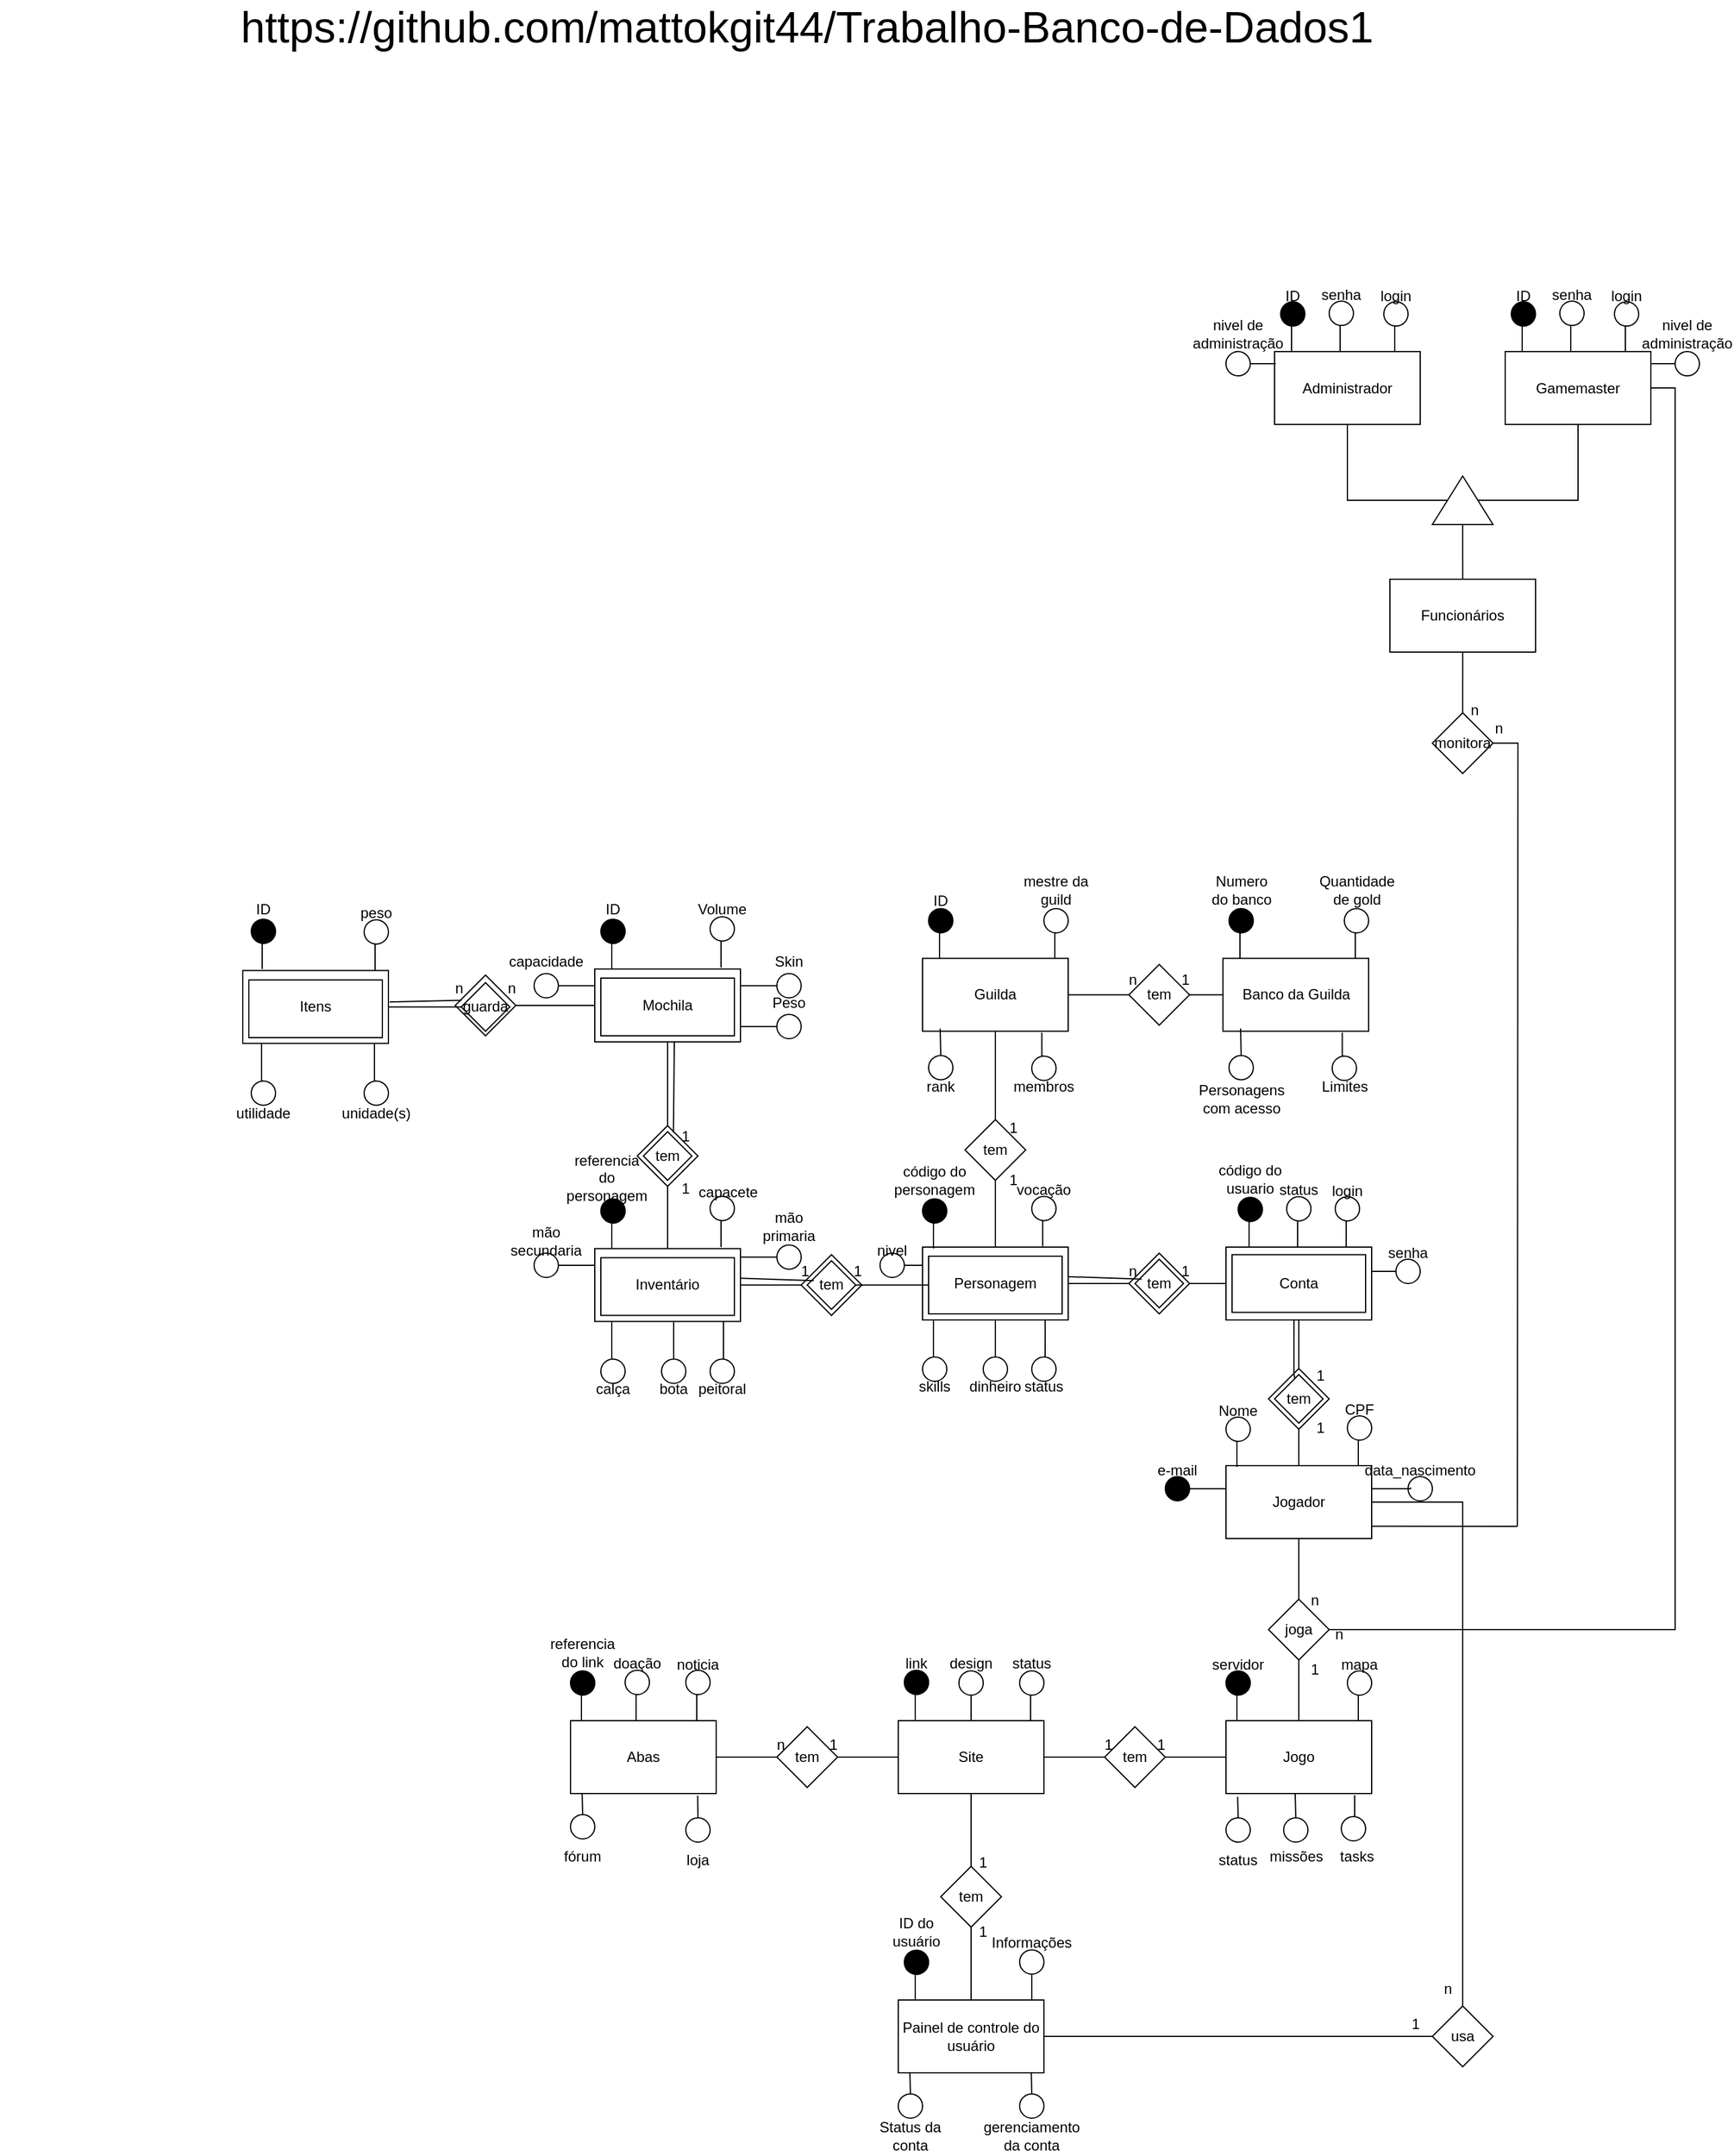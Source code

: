 <mxfile version="17.1.5" type="device"><diagram id="nuyzXNF5PxkD2uTRluVh" name="Page-1"><mxGraphModel dx="1929" dy="1749" grid="1" gridSize="10" guides="1" tooltips="1" connect="1" arrows="1" fold="1" page="1" pageScale="1" pageWidth="827" pageHeight="1169" math="0" shadow="0"><root><mxCell id="0"/><mxCell id="1" parent="0"/><mxCell id="xHm92vWuwkxN4nMi8qbC-1" value="Jogo" style="rounded=0;whiteSpace=wrap;html=1;" parent="1" vertex="1"><mxGeometry x="350" y="440" width="120" height="60" as="geometry"/></mxCell><mxCell id="xHm92vWuwkxN4nMi8qbC-2" value="Jogador" style="rounded=0;whiteSpace=wrap;html=1;" parent="1" vertex="1"><mxGeometry x="350" y="230" width="120" height="60" as="geometry"/></mxCell><mxCell id="xHm92vWuwkxN4nMi8qbC-388" style="edgeStyle=orthogonalEdgeStyle;rounded=0;orthogonalLoop=1;jettySize=auto;html=1;exitX=1;exitY=0.5;exitDx=0;exitDy=0;endArrow=none;endFill=0;" parent="1" source="xHm92vWuwkxN4nMi8qbC-4" edge="1"><mxGeometry relative="1" as="geometry"><mxPoint x="692.5" y="-657.846" as="targetPoint"/></mxGeometry></mxCell><mxCell id="xHm92vWuwkxN4nMi8qbC-4" value="Gamemaster" style="rounded=0;whiteSpace=wrap;html=1;" parent="1" vertex="1"><mxGeometry x="580" y="-687.45" width="120" height="60" as="geometry"/></mxCell><mxCell id="xHm92vWuwkxN4nMi8qbC-6" value="Personagem" style="rounded=0;whiteSpace=wrap;html=1;" parent="1" vertex="1"><mxGeometry x="100" y="50" width="120" height="60" as="geometry"/></mxCell><mxCell id="xHm92vWuwkxN4nMi8qbC-9" value="" style="edgeStyle=orthogonalEdgeStyle;rounded=0;orthogonalLoop=1;jettySize=auto;html=1;endArrow=none;endFill=0;" parent="1" source="xHm92vWuwkxN4nMi8qbC-8" target="xHm92vWuwkxN4nMi8qbC-1" edge="1"><mxGeometry relative="1" as="geometry"/></mxCell><mxCell id="xHm92vWuwkxN4nMi8qbC-10" value="" style="edgeStyle=orthogonalEdgeStyle;rounded=0;orthogonalLoop=1;jettySize=auto;html=1;endArrow=none;endFill=0;" parent="1" source="xHm92vWuwkxN4nMi8qbC-8" target="xHm92vWuwkxN4nMi8qbC-2" edge="1"><mxGeometry relative="1" as="geometry"/></mxCell><mxCell id="xHm92vWuwkxN4nMi8qbC-387" style="edgeStyle=orthogonalEdgeStyle;rounded=0;orthogonalLoop=1;jettySize=auto;html=1;exitX=1;exitY=0.5;exitDx=0;exitDy=0;endArrow=none;endFill=0;entryX=1;entryY=0.5;entryDx=0;entryDy=0;" parent="1" source="xHm92vWuwkxN4nMi8qbC-8" target="xHm92vWuwkxN4nMi8qbC-4" edge="1"><mxGeometry relative="1" as="geometry"><mxPoint x="740" y="-660" as="targetPoint"/></mxGeometry></mxCell><mxCell id="xHm92vWuwkxN4nMi8qbC-8" value="joga" style="rhombus;whiteSpace=wrap;html=1;" parent="1" vertex="1"><mxGeometry x="385" y="340" width="50" height="50" as="geometry"/></mxCell><mxCell id="xHm92vWuwkxN4nMi8qbC-12" value="Conta" style="rounded=0;whiteSpace=wrap;html=1;gradientColor=none;" parent="1" vertex="1"><mxGeometry x="350" y="50" width="120" height="60" as="geometry"/></mxCell><mxCell id="xHm92vWuwkxN4nMi8qbC-14" value="" style="edgeStyle=orthogonalEdgeStyle;rounded=0;orthogonalLoop=1;jettySize=auto;html=1;endArrow=none;endFill=0;" parent="1" source="xHm92vWuwkxN4nMi8qbC-13" target="xHm92vWuwkxN4nMi8qbC-12" edge="1"><mxGeometry relative="1" as="geometry"/></mxCell><mxCell id="xHm92vWuwkxN4nMi8qbC-15" value="" style="edgeStyle=orthogonalEdgeStyle;rounded=0;orthogonalLoop=1;jettySize=auto;html=1;endArrow=none;endFill=0;" parent="1" source="xHm92vWuwkxN4nMi8qbC-13" target="xHm92vWuwkxN4nMi8qbC-2" edge="1"><mxGeometry relative="1" as="geometry"/></mxCell><mxCell id="xHm92vWuwkxN4nMi8qbC-13" value="tem" style="rhombus;whiteSpace=wrap;html=1;rounded=0;" parent="1" vertex="1"><mxGeometry x="385" y="150" width="50" height="50" as="geometry"/></mxCell><mxCell id="xHm92vWuwkxN4nMi8qbC-17" value="" style="edgeStyle=orthogonalEdgeStyle;rounded=0;orthogonalLoop=1;jettySize=auto;html=1;endArrow=none;endFill=0;" parent="1" source="xHm92vWuwkxN4nMi8qbC-16" target="xHm92vWuwkxN4nMi8qbC-12" edge="1"><mxGeometry relative="1" as="geometry"/></mxCell><mxCell id="xHm92vWuwkxN4nMi8qbC-18" value="" style="edgeStyle=orthogonalEdgeStyle;rounded=0;orthogonalLoop=1;jettySize=auto;html=1;endArrow=none;endFill=0;" parent="1" source="xHm92vWuwkxN4nMi8qbC-16" target="xHm92vWuwkxN4nMi8qbC-6" edge="1"><mxGeometry relative="1" as="geometry"/></mxCell><mxCell id="xHm92vWuwkxN4nMi8qbC-16" value="tem" style="rhombus;whiteSpace=wrap;html=1;" parent="1" vertex="1"><mxGeometry x="270" y="55" width="50" height="50" as="geometry"/></mxCell><mxCell id="xHm92vWuwkxN4nMi8qbC-21" style="edgeStyle=orthogonalEdgeStyle;rounded=0;orthogonalLoop=1;jettySize=auto;html=1;exitX=0.5;exitY=1;exitDx=0;exitDy=0;entryX=0.075;entryY=0.017;entryDx=0;entryDy=0;entryPerimeter=0;endArrow=none;endFill=0;" parent="1" source="xHm92vWuwkxN4nMi8qbC-19" target="xHm92vWuwkxN4nMi8qbC-2" edge="1"><mxGeometry relative="1" as="geometry"/></mxCell><mxCell id="xHm92vWuwkxN4nMi8qbC-19" value="" style="ellipse;whiteSpace=wrap;html=1;aspect=fixed;" parent="1" vertex="1"><mxGeometry x="350" y="190" width="20" height="20" as="geometry"/></mxCell><mxCell id="xHm92vWuwkxN4nMi8qbC-22" value="Nome" style="text;html=1;strokeColor=none;fillColor=none;align=center;verticalAlign=middle;whiteSpace=wrap;rounded=0;" parent="1" vertex="1"><mxGeometry x="330" y="170" width="60" height="30" as="geometry"/></mxCell><mxCell id="xHm92vWuwkxN4nMi8qbC-23" style="edgeStyle=orthogonalEdgeStyle;rounded=0;orthogonalLoop=1;jettySize=auto;html=1;exitX=0.5;exitY=1;exitDx=0;exitDy=0;entryX=0.075;entryY=0.017;entryDx=0;entryDy=0;entryPerimeter=0;endArrow=none;endFill=0;" parent="1" source="xHm92vWuwkxN4nMi8qbC-24" edge="1"><mxGeometry relative="1" as="geometry"><mxPoint x="459" y="230.0" as="targetPoint"/></mxGeometry></mxCell><mxCell id="xHm92vWuwkxN4nMi8qbC-24" value="" style="ellipse;whiteSpace=wrap;html=1;aspect=fixed;" parent="1" vertex="1"><mxGeometry x="450" y="188.98" width="20" height="20" as="geometry"/></mxCell><mxCell id="xHm92vWuwkxN4nMi8qbC-25" value="CPF" style="text;html=1;strokeColor=none;fillColor=none;align=center;verticalAlign=middle;whiteSpace=wrap;rounded=0;" parent="1" vertex="1"><mxGeometry x="430" y="168.98" width="60" height="30" as="geometry"/></mxCell><mxCell id="xHm92vWuwkxN4nMi8qbC-32" style="edgeStyle=orthogonalEdgeStyle;rounded=0;orthogonalLoop=1;jettySize=auto;html=1;exitX=1;exitY=0.5;exitDx=0;exitDy=0;endArrow=none;endFill=0;" parent="1" source="xHm92vWuwkxN4nMi8qbC-27" edge="1"><mxGeometry relative="1" as="geometry"><mxPoint x="350" y="249" as="targetPoint"/></mxGeometry></mxCell><mxCell id="xHm92vWuwkxN4nMi8qbC-27" value="" style="ellipse;whiteSpace=wrap;html=1;aspect=fixed;fillColor=#000000;" parent="1" vertex="1"><mxGeometry x="300" y="238.98" width="20" height="20" as="geometry"/></mxCell><mxCell id="xHm92vWuwkxN4nMi8qbC-29" style="edgeStyle=orthogonalEdgeStyle;rounded=0;orthogonalLoop=1;jettySize=auto;html=1;exitX=0.75;exitY=1;exitDx=0;exitDy=0;entryX=0;entryY=0.25;entryDx=0;entryDy=0;endArrow=none;endFill=0;" parent="1" source="xHm92vWuwkxN4nMi8qbC-28" target="xHm92vWuwkxN4nMi8qbC-2" edge="1"><mxGeometry relative="1" as="geometry"/></mxCell><mxCell id="xHm92vWuwkxN4nMi8qbC-28" value="e-mail" style="text;html=1;strokeColor=none;fillColor=none;align=center;verticalAlign=middle;whiteSpace=wrap;rounded=0;" parent="1" vertex="1"><mxGeometry x="280" y="218.98" width="60" height="30" as="geometry"/></mxCell><mxCell id="xHm92vWuwkxN4nMi8qbC-34" value="" style="ellipse;whiteSpace=wrap;html=1;aspect=fixed;" parent="1" vertex="1"><mxGeometry x="500" y="238.98" width="20" height="20" as="geometry"/></mxCell><mxCell id="xHm92vWuwkxN4nMi8qbC-36" style="edgeStyle=orthogonalEdgeStyle;rounded=0;orthogonalLoop=1;jettySize=auto;html=1;exitX=0.25;exitY=1;exitDx=0;exitDy=0;entryX=1;entryY=0.25;entryDx=0;entryDy=0;endArrow=none;endFill=0;" parent="1" source="xHm92vWuwkxN4nMi8qbC-35" target="xHm92vWuwkxN4nMi8qbC-2" edge="1"><mxGeometry relative="1" as="geometry"/></mxCell><mxCell id="xHm92vWuwkxN4nMi8qbC-35" value="data_nascimento" style="text;html=1;strokeColor=none;fillColor=none;align=center;verticalAlign=middle;whiteSpace=wrap;rounded=0;" parent="1" vertex="1"><mxGeometry x="480" y="218.98" width="60" height="30" as="geometry"/></mxCell><mxCell id="xHm92vWuwkxN4nMi8qbC-38" style="edgeStyle=orthogonalEdgeStyle;rounded=0;orthogonalLoop=1;jettySize=auto;html=1;exitX=0.25;exitY=1;exitDx=0;exitDy=0;entryX=0.367;entryY=0.967;entryDx=0;entryDy=0;entryPerimeter=0;endArrow=none;endFill=0;" parent="1" source="xHm92vWuwkxN4nMi8qbC-35" target="xHm92vWuwkxN4nMi8qbC-35" edge="1"><mxGeometry relative="1" as="geometry"/></mxCell><mxCell id="xHm92vWuwkxN4nMi8qbC-39" style="edgeStyle=orthogonalEdgeStyle;rounded=0;orthogonalLoop=1;jettySize=auto;html=1;exitX=0.5;exitY=1;exitDx=0;exitDy=0;entryX=0.075;entryY=0.017;entryDx=0;entryDy=0;entryPerimeter=0;endArrow=none;endFill=0;" parent="1" source="xHm92vWuwkxN4nMi8qbC-40" edge="1"><mxGeometry relative="1" as="geometry"><mxPoint x="369" y="50.0" as="targetPoint"/></mxGeometry></mxCell><mxCell id="xHm92vWuwkxN4nMi8qbC-40" value="" style="ellipse;whiteSpace=wrap;html=1;aspect=fixed;fillColor=#000000;" parent="1" vertex="1"><mxGeometry x="360" y="8.98" width="20" height="20" as="geometry"/></mxCell><mxCell id="xHm92vWuwkxN4nMi8qbC-41" value="código do usuario" style="text;html=1;strokeColor=none;fillColor=none;align=center;verticalAlign=middle;whiteSpace=wrap;rounded=0;" parent="1" vertex="1"><mxGeometry x="340" y="-21.02" width="60" height="30" as="geometry"/></mxCell><mxCell id="xHm92vWuwkxN4nMi8qbC-45" style="edgeStyle=orthogonalEdgeStyle;rounded=0;orthogonalLoop=1;jettySize=auto;html=1;exitX=0.5;exitY=1;exitDx=0;exitDy=0;entryX=0.075;entryY=0.017;entryDx=0;entryDy=0;entryPerimeter=0;endArrow=none;endFill=0;" parent="1" source="xHm92vWuwkxN4nMi8qbC-46" edge="1"><mxGeometry relative="1" as="geometry"><mxPoint x="449" y="49.49" as="targetPoint"/></mxGeometry></mxCell><mxCell id="xHm92vWuwkxN4nMi8qbC-46" value="" style="ellipse;whiteSpace=wrap;html=1;aspect=fixed;" parent="1" vertex="1"><mxGeometry x="440" y="8.47" width="20" height="20" as="geometry"/></mxCell><mxCell id="xHm92vWuwkxN4nMi8qbC-47" value="login" style="text;html=1;strokeColor=none;fillColor=none;align=center;verticalAlign=middle;whiteSpace=wrap;rounded=0;" parent="1" vertex="1"><mxGeometry x="420" y="-11.53" width="60" height="31.53" as="geometry"/></mxCell><mxCell id="xHm92vWuwkxN4nMi8qbC-49" value="" style="ellipse;whiteSpace=wrap;html=1;aspect=fixed;" parent="1" vertex="1"><mxGeometry x="490" y="60" width="20" height="20" as="geometry"/></mxCell><mxCell id="xHm92vWuwkxN4nMi8qbC-52" style="edgeStyle=orthogonalEdgeStyle;rounded=0;orthogonalLoop=1;jettySize=auto;html=1;exitX=0;exitY=1;exitDx=0;exitDy=0;entryX=0;entryY=0.5;entryDx=0;entryDy=0;endArrow=none;endFill=0;" parent="1" source="xHm92vWuwkxN4nMi8qbC-50" target="xHm92vWuwkxN4nMi8qbC-49" edge="1"><mxGeometry relative="1" as="geometry"/></mxCell><mxCell id="xHm92vWuwkxN4nMi8qbC-50" value="senha" style="text;html=1;strokeColor=none;fillColor=none;align=center;verticalAlign=middle;whiteSpace=wrap;rounded=0;" parent="1" vertex="1"><mxGeometry x="470" y="40" width="60" height="30" as="geometry"/></mxCell><mxCell id="xHm92vWuwkxN4nMi8qbC-53" style="edgeStyle=orthogonalEdgeStyle;rounded=0;orthogonalLoop=1;jettySize=auto;html=1;exitX=0.5;exitY=1;exitDx=0;exitDy=0;entryX=0.075;entryY=0.017;entryDx=0;entryDy=0;entryPerimeter=0;endArrow=none;endFill=0;" parent="1" source="xHm92vWuwkxN4nMi8qbC-54" edge="1"><mxGeometry relative="1" as="geometry"><mxPoint x="409" y="49.49" as="targetPoint"/></mxGeometry></mxCell><mxCell id="xHm92vWuwkxN4nMi8qbC-54" value="" style="ellipse;whiteSpace=wrap;html=1;aspect=fixed;" parent="1" vertex="1"><mxGeometry x="400" y="8.47" width="20" height="20" as="geometry"/></mxCell><mxCell id="xHm92vWuwkxN4nMi8qbC-55" value="status" style="text;html=1;strokeColor=none;fillColor=none;align=center;verticalAlign=middle;whiteSpace=wrap;rounded=0;" parent="1" vertex="1"><mxGeometry x="380" y="-11.53" width="60" height="30" as="geometry"/></mxCell><mxCell id="xHm92vWuwkxN4nMi8qbC-56" value="" style="rounded=0;whiteSpace=wrap;html=1;fillColor=none;gradientColor=none;" parent="1" vertex="1"><mxGeometry x="355" y="56.25" width="110" height="47.5" as="geometry"/></mxCell><mxCell id="xHm92vWuwkxN4nMi8qbC-59" value="" style="endArrow=none;html=1;rounded=0;startArrow=none;exitX=0.419;exitY=0.073;exitDx=0;exitDy=0;exitPerimeter=0;" parent="1" source="xHm92vWuwkxN4nMi8qbC-13" edge="1"><mxGeometry width="50" height="50" relative="1" as="geometry"><mxPoint x="406" y="150" as="sourcePoint"/><mxPoint x="406" y="110" as="targetPoint"/></mxGeometry></mxCell><mxCell id="xHm92vWuwkxN4nMi8qbC-60" value="" style="rhombus;whiteSpace=wrap;html=1;rounded=0;fillColor=none;gradientColor=none;" parent="1" vertex="1"><mxGeometry x="390" y="155" width="40" height="40" as="geometry"/></mxCell><mxCell id="xHm92vWuwkxN4nMi8qbC-61" value="" style="endArrow=none;html=1;rounded=0;exitX=0.419;exitY=0.087;exitDx=0;exitDy=0;exitPerimeter=0;" parent="1" source="xHm92vWuwkxN4nMi8qbC-13" target="xHm92vWuwkxN4nMi8qbC-60" edge="1"><mxGeometry width="50" height="50" relative="1" as="geometry"><mxPoint x="405.95" y="154.35" as="sourcePoint"/><mxPoint x="406" y="110" as="targetPoint"/></mxGeometry></mxCell><mxCell id="xHm92vWuwkxN4nMi8qbC-62" value="" style="rounded=0;whiteSpace=wrap;html=1;fillColor=none;gradientColor=none;" parent="1" vertex="1"><mxGeometry x="105" y="57.5" width="110" height="47.5" as="geometry"/></mxCell><mxCell id="xHm92vWuwkxN4nMi8qbC-63" value="" style="rhombus;whiteSpace=wrap;html=1;rounded=0;fillColor=none;gradientColor=none;" parent="1" vertex="1"><mxGeometry x="275" y="60" width="40" height="40" as="geometry"/></mxCell><mxCell id="xHm92vWuwkxN4nMi8qbC-64" value="" style="endArrow=none;html=1;rounded=0;startArrow=none;exitX=0.135;exitY=0.41;exitDx=0;exitDy=0;exitPerimeter=0;entryX=0.998;entryY=0.406;entryDx=0;entryDy=0;entryPerimeter=0;" parent="1" source="xHm92vWuwkxN4nMi8qbC-63" target="xHm92vWuwkxN4nMi8qbC-6" edge="1"><mxGeometry width="50" height="50" relative="1" as="geometry"><mxPoint x="415.95" y="163.65" as="sourcePoint"/><mxPoint x="223" y="75" as="targetPoint"/></mxGeometry></mxCell><mxCell id="xHm92vWuwkxN4nMi8qbC-174" value="" style="edgeStyle=orthogonalEdgeStyle;rounded=0;orthogonalLoop=1;jettySize=auto;html=1;endArrow=none;endFill=0;" parent="1" source="xHm92vWuwkxN4nMi8qbC-65" target="xHm92vWuwkxN4nMi8qbC-165" edge="1"><mxGeometry relative="1" as="geometry"/></mxCell><mxCell id="xHm92vWuwkxN4nMi8qbC-65" value="Inventário" style="rounded=0;whiteSpace=wrap;html=1;" parent="1" vertex="1"><mxGeometry x="-170" y="51.25" width="120" height="60" as="geometry"/></mxCell><mxCell id="xHm92vWuwkxN4nMi8qbC-66" value="" style="edgeStyle=orthogonalEdgeStyle;rounded=0;orthogonalLoop=1;jettySize=auto;html=1;endArrow=none;endFill=0;" parent="1" source="xHm92vWuwkxN4nMi8qbC-67" target="xHm92vWuwkxN4nMi8qbC-65" edge="1"><mxGeometry relative="1" as="geometry"/></mxCell><mxCell id="xHm92vWuwkxN4nMi8qbC-67" value="tem" style="rhombus;whiteSpace=wrap;html=1;" parent="1" vertex="1"><mxGeometry y="56.25" width="50" height="50" as="geometry"/></mxCell><mxCell id="xHm92vWuwkxN4nMi8qbC-68" value="" style="rounded=0;whiteSpace=wrap;html=1;fillColor=none;gradientColor=none;" parent="1" vertex="1"><mxGeometry x="-165" y="58.75" width="110" height="47.5" as="geometry"/></mxCell><mxCell id="xHm92vWuwkxN4nMi8qbC-71" value="" style="edgeStyle=orthogonalEdgeStyle;rounded=0;orthogonalLoop=1;jettySize=auto;html=1;endArrow=none;endFill=0;" parent="1" source="xHm92vWuwkxN4nMi8qbC-69" target="xHm92vWuwkxN4nMi8qbC-62" edge="1"><mxGeometry relative="1" as="geometry"/></mxCell><mxCell id="xHm92vWuwkxN4nMi8qbC-69" value="" style="rhombus;whiteSpace=wrap;html=1;rounded=0;fillColor=none;gradientColor=none;" parent="1" vertex="1"><mxGeometry x="5" y="61.25" width="40" height="40" as="geometry"/></mxCell><mxCell id="xHm92vWuwkxN4nMi8qbC-70" value="" style="endArrow=none;html=1;rounded=0;startArrow=none;exitX=0.135;exitY=0.41;exitDx=0;exitDy=0;exitPerimeter=0;entryX=0.998;entryY=0.406;entryDx=0;entryDy=0;entryPerimeter=0;" parent="1" source="xHm92vWuwkxN4nMi8qbC-69" target="xHm92vWuwkxN4nMi8qbC-65" edge="1"><mxGeometry width="50" height="50" relative="1" as="geometry"><mxPoint x="145.95" y="164.9" as="sourcePoint"/><mxPoint x="-47" y="76.25" as="targetPoint"/></mxGeometry></mxCell><mxCell id="xHm92vWuwkxN4nMi8qbC-185" value="" style="edgeStyle=orthogonalEdgeStyle;rounded=0;orthogonalLoop=1;jettySize=auto;html=1;endArrow=none;endFill=0;" parent="1" source="xHm92vWuwkxN4nMi8qbC-73" target="xHm92vWuwkxN4nMi8qbC-184" edge="1"><mxGeometry relative="1" as="geometry"/></mxCell><mxCell id="xHm92vWuwkxN4nMi8qbC-73" value="Itens" style="rounded=0;whiteSpace=wrap;html=1;fillColor=default;gradientColor=none;" parent="1" vertex="1"><mxGeometry x="-460" y="-177.76" width="120" height="60" as="geometry"/></mxCell><mxCell id="xHm92vWuwkxN4nMi8qbC-74" style="edgeStyle=orthogonalEdgeStyle;rounded=0;orthogonalLoop=1;jettySize=auto;html=1;exitX=0.5;exitY=1;exitDx=0;exitDy=0;entryX=0.075;entryY=0.017;entryDx=0;entryDy=0;entryPerimeter=0;endArrow=none;endFill=0;" parent="1" source="xHm92vWuwkxN4nMi8qbC-75" edge="1"><mxGeometry relative="1" as="geometry"><mxPoint x="109" y="51.25" as="targetPoint"/></mxGeometry></mxCell><mxCell id="xHm92vWuwkxN4nMi8qbC-75" value="" style="ellipse;whiteSpace=wrap;html=1;aspect=fixed;fillColor=#000000;" parent="1" vertex="1"><mxGeometry x="100" y="10.23" width="20" height="20" as="geometry"/></mxCell><mxCell id="xHm92vWuwkxN4nMi8qbC-76" value="código do personagem" style="text;html=1;strokeColor=none;fillColor=none;align=center;verticalAlign=middle;whiteSpace=wrap;rounded=0;" parent="1" vertex="1"><mxGeometry x="80" y="-19.77" width="60" height="30" as="geometry"/></mxCell><mxCell id="xHm92vWuwkxN4nMi8qbC-323" style="edgeStyle=orthogonalEdgeStyle;rounded=0;orthogonalLoop=1;jettySize=auto;html=1;exitX=1;exitY=0.5;exitDx=0;exitDy=0;entryX=0;entryY=0.25;entryDx=0;entryDy=0;endArrow=none;endFill=0;" parent="1" source="xHm92vWuwkxN4nMi8qbC-78" target="xHm92vWuwkxN4nMi8qbC-6" edge="1"><mxGeometry relative="1" as="geometry"/></mxCell><mxCell id="xHm92vWuwkxN4nMi8qbC-78" value="" style="ellipse;whiteSpace=wrap;html=1;aspect=fixed;" parent="1" vertex="1"><mxGeometry x="65" y="55.0" width="20" height="20" as="geometry"/></mxCell><mxCell id="xHm92vWuwkxN4nMi8qbC-79" value="nivel" style="text;html=1;strokeColor=none;fillColor=none;align=center;verticalAlign=middle;whiteSpace=wrap;rounded=0;" parent="1" vertex="1"><mxGeometry x="45" y="38.21" width="60" height="30" as="geometry"/></mxCell><mxCell id="xHm92vWuwkxN4nMi8qbC-85" style="edgeStyle=orthogonalEdgeStyle;rounded=0;orthogonalLoop=1;jettySize=auto;html=1;exitX=0.5;exitY=1;exitDx=0;exitDy=0;entryX=0.075;entryY=0.017;entryDx=0;entryDy=0;entryPerimeter=0;endArrow=none;endFill=0;" parent="1" source="xHm92vWuwkxN4nMi8qbC-86" edge="1"><mxGeometry relative="1" as="geometry"><mxPoint x="199" y="49.23" as="targetPoint"/></mxGeometry></mxCell><mxCell id="xHm92vWuwkxN4nMi8qbC-86" value="" style="ellipse;whiteSpace=wrap;html=1;aspect=fixed;" parent="1" vertex="1"><mxGeometry x="190" y="8.21" width="20" height="20" as="geometry"/></mxCell><mxCell id="xHm92vWuwkxN4nMi8qbC-87" value="vocação" style="text;html=1;strokeColor=none;fillColor=none;align=center;verticalAlign=middle;whiteSpace=wrap;rounded=0;" parent="1" vertex="1"><mxGeometry x="170" y="-12.3" width="60" height="30" as="geometry"/></mxCell><mxCell id="xHm92vWuwkxN4nMi8qbC-94" style="edgeStyle=orthogonalEdgeStyle;rounded=0;orthogonalLoop=1;jettySize=auto;html=1;exitX=0.5;exitY=0;exitDx=0;exitDy=0;endArrow=none;endFill=0;" parent="1" source="xHm92vWuwkxN4nMi8qbC-91" edge="1"><mxGeometry relative="1" as="geometry"><mxPoint x="109" y="110" as="targetPoint"/></mxGeometry></mxCell><mxCell id="xHm92vWuwkxN4nMi8qbC-91" value="" style="ellipse;whiteSpace=wrap;html=1;aspect=fixed;" parent="1" vertex="1"><mxGeometry x="100" y="140.51" width="20" height="20" as="geometry"/></mxCell><mxCell id="xHm92vWuwkxN4nMi8qbC-92" value="skills" style="text;html=1;strokeColor=none;fillColor=none;align=center;verticalAlign=middle;whiteSpace=wrap;rounded=0;" parent="1" vertex="1"><mxGeometry x="80" y="150" width="60" height="30" as="geometry"/></mxCell><mxCell id="xHm92vWuwkxN4nMi8qbC-100" style="edgeStyle=orthogonalEdgeStyle;rounded=0;orthogonalLoop=1;jettySize=auto;html=1;exitX=0.5;exitY=0;exitDx=0;exitDy=0;entryX=0.5;entryY=1;entryDx=0;entryDy=0;endArrow=none;endFill=0;" parent="1" source="xHm92vWuwkxN4nMi8qbC-98" target="xHm92vWuwkxN4nMi8qbC-6" edge="1"><mxGeometry relative="1" as="geometry"/></mxCell><mxCell id="xHm92vWuwkxN4nMi8qbC-98" value="" style="ellipse;whiteSpace=wrap;html=1;aspect=fixed;" parent="1" vertex="1"><mxGeometry x="150" y="140.51" width="20" height="20" as="geometry"/></mxCell><mxCell id="xHm92vWuwkxN4nMi8qbC-99" value="dinheiro" style="text;html=1;strokeColor=none;fillColor=none;align=center;verticalAlign=middle;whiteSpace=wrap;rounded=0;" parent="1" vertex="1"><mxGeometry x="130" y="150" width="60" height="30" as="geometry"/></mxCell><mxCell id="xHm92vWuwkxN4nMi8qbC-105" style="edgeStyle=orthogonalEdgeStyle;rounded=0;orthogonalLoop=1;jettySize=auto;html=1;exitX=0.5;exitY=0;exitDx=0;exitDy=0;entryX=0.842;entryY=0.992;entryDx=0;entryDy=0;entryPerimeter=0;endArrow=none;endFill=0;" parent="1" source="xHm92vWuwkxN4nMi8qbC-103" target="xHm92vWuwkxN4nMi8qbC-6" edge="1"><mxGeometry relative="1" as="geometry"/></mxCell><mxCell id="xHm92vWuwkxN4nMi8qbC-103" value="" style="ellipse;whiteSpace=wrap;html=1;aspect=fixed;" parent="1" vertex="1"><mxGeometry x="190" y="140.51" width="20" height="20" as="geometry"/></mxCell><mxCell id="xHm92vWuwkxN4nMi8qbC-104" value="status" style="text;html=1;strokeColor=none;fillColor=none;align=center;verticalAlign=middle;whiteSpace=wrap;rounded=0;" parent="1" vertex="1"><mxGeometry x="170" y="150" width="60" height="30" as="geometry"/></mxCell><mxCell id="xHm92vWuwkxN4nMi8qbC-106" style="edgeStyle=orthogonalEdgeStyle;rounded=0;orthogonalLoop=1;jettySize=auto;html=1;exitX=0.5;exitY=1;exitDx=0;exitDy=0;entryX=0.075;entryY=0.017;entryDx=0;entryDy=0;entryPerimeter=0;endArrow=none;endFill=0;" parent="1" source="xHm92vWuwkxN4nMi8qbC-107" edge="1"><mxGeometry relative="1" as="geometry"><mxPoint x="-156" y="51.25" as="targetPoint"/></mxGeometry></mxCell><mxCell id="xHm92vWuwkxN4nMi8qbC-107" value="" style="ellipse;whiteSpace=wrap;html=1;aspect=fixed;fillColor=#000000;" parent="1" vertex="1"><mxGeometry x="-165" y="10.23" width="20" height="20" as="geometry"/></mxCell><mxCell id="xHm92vWuwkxN4nMi8qbC-108" value="referencia do personagem" style="text;html=1;strokeColor=none;fillColor=none;align=center;verticalAlign=middle;whiteSpace=wrap;rounded=0;" parent="1" vertex="1"><mxGeometry x="-190" y="-21.79" width="60" height="30" as="geometry"/></mxCell><mxCell id="xHm92vWuwkxN4nMi8qbC-112" style="edgeStyle=orthogonalEdgeStyle;rounded=0;orthogonalLoop=1;jettySize=auto;html=1;exitX=0.5;exitY=1;exitDx=0;exitDy=0;endArrow=none;endFill=0;" parent="1" source="xHm92vWuwkxN4nMi8qbC-113" edge="1"><mxGeometry relative="1" as="geometry"><mxPoint x="-66" y="50" as="targetPoint"/></mxGeometry></mxCell><mxCell id="xHm92vWuwkxN4nMi8qbC-113" value="" style="ellipse;whiteSpace=wrap;html=1;aspect=fixed;" parent="1" vertex="1"><mxGeometry x="-75" y="8.21" width="20" height="20" as="geometry"/></mxCell><mxCell id="xHm92vWuwkxN4nMi8qbC-114" value="capacete" style="text;html=1;strokeColor=none;fillColor=none;align=center;verticalAlign=middle;whiteSpace=wrap;rounded=0;" parent="1" vertex="1"><mxGeometry x="-90" y="-10" width="60" height="30" as="geometry"/></mxCell><mxCell id="xHm92vWuwkxN4nMi8qbC-116" style="edgeStyle=orthogonalEdgeStyle;rounded=0;orthogonalLoop=1;jettySize=auto;html=1;exitX=0.5;exitY=0;exitDx=0;exitDy=0;endArrow=none;endFill=0;" parent="1" source="xHm92vWuwkxN4nMi8qbC-117" edge="1"><mxGeometry relative="1" as="geometry"><mxPoint x="-156" y="111.73" as="targetPoint"/></mxGeometry></mxCell><mxCell id="xHm92vWuwkxN4nMi8qbC-117" value="" style="ellipse;whiteSpace=wrap;html=1;aspect=fixed;" parent="1" vertex="1"><mxGeometry x="-165" y="142.24" width="20" height="20" as="geometry"/></mxCell><mxCell id="xHm92vWuwkxN4nMi8qbC-118" value="calça" style="text;html=1;strokeColor=none;fillColor=none;align=center;verticalAlign=middle;whiteSpace=wrap;rounded=0;" parent="1" vertex="1"><mxGeometry x="-185" y="151.73" width="60" height="30" as="geometry"/></mxCell><mxCell id="xHm92vWuwkxN4nMi8qbC-119" style="edgeStyle=orthogonalEdgeStyle;rounded=0;orthogonalLoop=1;jettySize=auto;html=1;exitX=0.5;exitY=0;exitDx=0;exitDy=0;entryX=0.5;entryY=1;entryDx=0;entryDy=0;endArrow=none;endFill=0;" parent="1" source="xHm92vWuwkxN4nMi8qbC-120" edge="1"><mxGeometry relative="1" as="geometry"><mxPoint x="-105.0" y="111.73" as="targetPoint"/></mxGeometry></mxCell><mxCell id="xHm92vWuwkxN4nMi8qbC-120" value="" style="ellipse;whiteSpace=wrap;html=1;aspect=fixed;" parent="1" vertex="1"><mxGeometry x="-115" y="142.24" width="20" height="20" as="geometry"/></mxCell><mxCell id="xHm92vWuwkxN4nMi8qbC-121" value="bota" style="text;html=1;strokeColor=none;fillColor=none;align=center;verticalAlign=middle;whiteSpace=wrap;rounded=0;" parent="1" vertex="1"><mxGeometry x="-135" y="151.73" width="60" height="30" as="geometry"/></mxCell><mxCell id="xHm92vWuwkxN4nMi8qbC-122" style="edgeStyle=orthogonalEdgeStyle;rounded=0;orthogonalLoop=1;jettySize=auto;html=1;exitX=0.5;exitY=0;exitDx=0;exitDy=0;entryX=0.842;entryY=0.992;entryDx=0;entryDy=0;entryPerimeter=0;endArrow=none;endFill=0;" parent="1" source="xHm92vWuwkxN4nMi8qbC-123" edge="1"><mxGeometry relative="1" as="geometry"><mxPoint x="-63.96" y="111.25" as="targetPoint"/></mxGeometry></mxCell><mxCell id="xHm92vWuwkxN4nMi8qbC-123" value="" style="ellipse;whiteSpace=wrap;html=1;aspect=fixed;" parent="1" vertex="1"><mxGeometry x="-75" y="142.24" width="20" height="20" as="geometry"/></mxCell><mxCell id="xHm92vWuwkxN4nMi8qbC-124" value="peitoral" style="text;html=1;strokeColor=none;fillColor=none;align=center;verticalAlign=middle;whiteSpace=wrap;rounded=0;" parent="1" vertex="1"><mxGeometry x="-95" y="151.73" width="60" height="30" as="geometry"/></mxCell><mxCell id="xHm92vWuwkxN4nMi8qbC-125" value="" style="ellipse;whiteSpace=wrap;html=1;aspect=fixed;" parent="1" vertex="1"><mxGeometry x="-19.97" y="48.21" width="20" height="20" as="geometry"/></mxCell><mxCell id="xHm92vWuwkxN4nMi8qbC-126" style="edgeStyle=orthogonalEdgeStyle;rounded=0;orthogonalLoop=1;jettySize=auto;html=1;exitX=0;exitY=0.5;exitDx=0;exitDy=0;entryX=1;entryY=0.25;entryDx=0;entryDy=0;endArrow=none;endFill=0;" parent="1" source="xHm92vWuwkxN4nMi8qbC-125" edge="1"><mxGeometry relative="1" as="geometry"><mxPoint x="-49.97" y="54.23" as="targetPoint"/></mxGeometry></mxCell><mxCell id="xHm92vWuwkxN4nMi8qbC-127" value="mão primaria" style="text;html=1;strokeColor=none;fillColor=none;align=center;verticalAlign=middle;whiteSpace=wrap;rounded=0;" parent="1" vertex="1"><mxGeometry x="-39.97" y="17.7" width="60" height="30" as="geometry"/></mxCell><mxCell id="xHm92vWuwkxN4nMi8qbC-131" style="edgeStyle=orthogonalEdgeStyle;rounded=0;orthogonalLoop=1;jettySize=auto;html=1;exitX=1;exitY=0.5;exitDx=0;exitDy=0;entryX=0;entryY=0.25;entryDx=0;entryDy=0;endArrow=none;endFill=0;" parent="1" source="xHm92vWuwkxN4nMi8qbC-129" target="xHm92vWuwkxN4nMi8qbC-65" edge="1"><mxGeometry relative="1" as="geometry"/></mxCell><mxCell id="xHm92vWuwkxN4nMi8qbC-129" value="" style="ellipse;whiteSpace=wrap;html=1;aspect=fixed;" parent="1" vertex="1"><mxGeometry x="-220" y="55.0" width="20" height="20" as="geometry"/></mxCell><mxCell id="xHm92vWuwkxN4nMi8qbC-132" value="mão secundaria" style="text;html=1;strokeColor=none;fillColor=none;align=center;verticalAlign=middle;whiteSpace=wrap;rounded=0;" parent="1" vertex="1"><mxGeometry x="-240" y="30.23" width="60" height="30" as="geometry"/></mxCell><mxCell id="xHm92vWuwkxN4nMi8qbC-175" value="" style="edgeStyle=orthogonalEdgeStyle;rounded=0;orthogonalLoop=1;jettySize=auto;html=1;endArrow=none;endFill=0;" parent="1" source="xHm92vWuwkxN4nMi8qbC-138" target="xHm92vWuwkxN4nMi8qbC-165" edge="1"><mxGeometry relative="1" as="geometry"/></mxCell><mxCell id="xHm92vWuwkxN4nMi8qbC-138" value="Mochila" style="rounded=0;whiteSpace=wrap;html=1;" parent="1" vertex="1"><mxGeometry x="-170" y="-179.01" width="120" height="60" as="geometry"/></mxCell><mxCell id="xHm92vWuwkxN4nMi8qbC-140" value="" style="rounded=0;whiteSpace=wrap;html=1;fillColor=none;gradientColor=none;" parent="1" vertex="1"><mxGeometry x="-165" y="-171.51" width="110" height="47.5" as="geometry"/></mxCell><mxCell id="xHm92vWuwkxN4nMi8qbC-141" style="edgeStyle=orthogonalEdgeStyle;rounded=0;orthogonalLoop=1;jettySize=auto;html=1;exitX=0.5;exitY=1;exitDx=0;exitDy=0;entryX=0.075;entryY=0.017;entryDx=0;entryDy=0;entryPerimeter=0;endArrow=none;endFill=0;" parent="1" source="xHm92vWuwkxN4nMi8qbC-142" edge="1"><mxGeometry relative="1" as="geometry"><mxPoint x="-156" y="-179.01" as="targetPoint"/></mxGeometry></mxCell><mxCell id="xHm92vWuwkxN4nMi8qbC-142" value="" style="ellipse;whiteSpace=wrap;html=1;aspect=fixed;fillColor=#000000;" parent="1" vertex="1"><mxGeometry x="-165" y="-220.03" width="20" height="20" as="geometry"/></mxCell><mxCell id="xHm92vWuwkxN4nMi8qbC-143" value="ID" style="text;html=1;strokeColor=none;fillColor=none;align=center;verticalAlign=middle;whiteSpace=wrap;rounded=0;" parent="1" vertex="1"><mxGeometry x="-185" y="-242.56" width="60" height="30" as="geometry"/></mxCell><mxCell id="xHm92vWuwkxN4nMi8qbC-144" style="edgeStyle=orthogonalEdgeStyle;rounded=0;orthogonalLoop=1;jettySize=auto;html=1;exitX=0.5;exitY=1;exitDx=0;exitDy=0;endArrow=none;endFill=0;" parent="1" source="xHm92vWuwkxN4nMi8qbC-145" edge="1"><mxGeometry relative="1" as="geometry"><mxPoint x="-66" y="-180.26" as="targetPoint"/></mxGeometry></mxCell><mxCell id="xHm92vWuwkxN4nMi8qbC-145" value="" style="ellipse;whiteSpace=wrap;html=1;aspect=fixed;" parent="1" vertex="1"><mxGeometry x="-75" y="-222.05" width="20" height="20" as="geometry"/></mxCell><mxCell id="xHm92vWuwkxN4nMi8qbC-146" value="Volume" style="text;html=1;strokeColor=none;fillColor=none;align=center;verticalAlign=middle;whiteSpace=wrap;rounded=0;" parent="1" vertex="1"><mxGeometry x="-95" y="-242.56" width="60" height="30" as="geometry"/></mxCell><mxCell id="xHm92vWuwkxN4nMi8qbC-177" style="edgeStyle=orthogonalEdgeStyle;rounded=0;orthogonalLoop=1;jettySize=auto;html=1;exitX=0;exitY=0.5;exitDx=0;exitDy=0;endArrow=none;endFill=0;entryX=1;entryY=0.25;entryDx=0;entryDy=0;" parent="1" source="xHm92vWuwkxN4nMi8qbC-148" target="xHm92vWuwkxN4nMi8qbC-138" edge="1"><mxGeometry relative="1" as="geometry"><mxPoint x="-30.034" y="-160.138" as="targetPoint"/></mxGeometry></mxCell><mxCell id="xHm92vWuwkxN4nMi8qbC-148" value="" style="ellipse;whiteSpace=wrap;html=1;aspect=fixed;" parent="1" vertex="1"><mxGeometry x="-20" y="-175.26" width="20" height="20" as="geometry"/></mxCell><mxCell id="xHm92vWuwkxN4nMi8qbC-149" value="Skin" style="text;html=1;strokeColor=none;fillColor=none;align=center;verticalAlign=middle;whiteSpace=wrap;rounded=0;" parent="1" vertex="1"><mxGeometry x="-40" y="-200.0" width="60" height="30" as="geometry"/></mxCell><mxCell id="xHm92vWuwkxN4nMi8qbC-158" style="edgeStyle=orthogonalEdgeStyle;rounded=0;orthogonalLoop=1;jettySize=auto;html=1;exitX=1;exitY=0.5;exitDx=0;exitDy=0;entryX=0;entryY=0.25;entryDx=0;entryDy=0;endArrow=none;endFill=0;" parent="1" source="xHm92vWuwkxN4nMi8qbC-159" target="xHm92vWuwkxN4nMi8qbC-138" edge="1"><mxGeometry relative="1" as="geometry"/></mxCell><mxCell id="xHm92vWuwkxN4nMi8qbC-159" value="" style="ellipse;whiteSpace=wrap;html=1;aspect=fixed;" parent="1" vertex="1"><mxGeometry x="-220" y="-175.26" width="20" height="20" as="geometry"/></mxCell><mxCell id="xHm92vWuwkxN4nMi8qbC-160" value="capacidade" style="text;html=1;strokeColor=none;fillColor=none;align=center;verticalAlign=middle;whiteSpace=wrap;rounded=0;" parent="1" vertex="1"><mxGeometry x="-240" y="-200.03" width="60" height="30" as="geometry"/></mxCell><mxCell id="xHm92vWuwkxN4nMi8qbC-164" value="tem" style="rhombus;whiteSpace=wrap;html=1;" parent="1" vertex="1"><mxGeometry x="-135.02" y="-50" width="50" height="50" as="geometry"/></mxCell><mxCell id="xHm92vWuwkxN4nMi8qbC-165" value="" style="rhombus;whiteSpace=wrap;html=1;rounded=0;fillColor=none;gradientColor=none;" parent="1" vertex="1"><mxGeometry x="-130" y="-45" width="40" height="40" as="geometry"/></mxCell><mxCell id="xHm92vWuwkxN4nMi8qbC-178" style="edgeStyle=orthogonalEdgeStyle;rounded=0;orthogonalLoop=1;jettySize=auto;html=1;exitX=0;exitY=0.5;exitDx=0;exitDy=0;endArrow=none;endFill=0;entryX=1;entryY=0.25;entryDx=0;entryDy=0;" parent="1" source="xHm92vWuwkxN4nMi8qbC-179" edge="1"><mxGeometry relative="1" as="geometry"><mxPoint x="-50.0" y="-130.39" as="targetPoint"/></mxGeometry></mxCell><mxCell id="xHm92vWuwkxN4nMi8qbC-179" value="" style="ellipse;whiteSpace=wrap;html=1;aspect=fixed;" parent="1" vertex="1"><mxGeometry x="-20" y="-141.64" width="20" height="20" as="geometry"/></mxCell><mxCell id="xHm92vWuwkxN4nMi8qbC-180" value="Peso" style="text;html=1;strokeColor=none;fillColor=none;align=center;verticalAlign=middle;whiteSpace=wrap;rounded=0;" parent="1" vertex="1"><mxGeometry x="-40" y="-166.38" width="60" height="30" as="geometry"/></mxCell><mxCell id="xHm92vWuwkxN4nMi8qbC-183" value="" style="endArrow=none;html=1;rounded=0;entryX=0.546;entryY=1.004;entryDx=0;entryDy=0;entryPerimeter=0;exitX=0.62;exitY=0.018;exitDx=0;exitDy=0;exitPerimeter=0;" parent="1" source="xHm92vWuwkxN4nMi8qbC-165" target="xHm92vWuwkxN4nMi8qbC-138" edge="1"><mxGeometry width="50" height="50" relative="1" as="geometry"><mxPoint x="-80" y="-10" as="sourcePoint"/><mxPoint x="-30" y="-60" as="targetPoint"/></mxGeometry></mxCell><mxCell id="xHm92vWuwkxN4nMi8qbC-187" style="edgeStyle=orthogonalEdgeStyle;rounded=0;orthogonalLoop=1;jettySize=auto;html=1;exitX=1;exitY=0.5;exitDx=0;exitDy=0;entryX=0;entryY=0.5;entryDx=0;entryDy=0;endArrow=none;endFill=0;" parent="1" source="xHm92vWuwkxN4nMi8qbC-214" target="xHm92vWuwkxN4nMi8qbC-138" edge="1"><mxGeometry relative="1" as="geometry"/></mxCell><mxCell id="xHm92vWuwkxN4nMi8qbC-184" value="guarda" style="rhombus;whiteSpace=wrap;html=1;rounded=0;fillColor=default;gradientColor=none;" parent="1" vertex="1"><mxGeometry x="-280" y="-167.76" width="40" height="40" as="geometry"/></mxCell><mxCell id="xHm92vWuwkxN4nMi8qbC-190" style="edgeStyle=orthogonalEdgeStyle;rounded=0;orthogonalLoop=1;jettySize=auto;html=1;exitX=0.5;exitY=1;exitDx=0;exitDy=0;entryX=0.075;entryY=0.017;entryDx=0;entryDy=0;entryPerimeter=0;endArrow=none;endFill=0;" parent="1" source="xHm92vWuwkxN4nMi8qbC-191" edge="1"><mxGeometry relative="1" as="geometry"><mxPoint x="-444" y="-179.01" as="targetPoint"/></mxGeometry></mxCell><mxCell id="xHm92vWuwkxN4nMi8qbC-191" value="" style="ellipse;whiteSpace=wrap;html=1;aspect=fixed;fillColor=#000000;" parent="1" vertex="1"><mxGeometry x="-453" y="-220.03" width="20" height="20" as="geometry"/></mxCell><mxCell id="xHm92vWuwkxN4nMi8qbC-192" value="ID" style="text;html=1;strokeColor=none;fillColor=none;align=center;verticalAlign=middle;whiteSpace=wrap;rounded=0;" parent="1" vertex="1"><mxGeometry x="-473" y="-242.56" width="60" height="30" as="geometry"/></mxCell><mxCell id="xHm92vWuwkxN4nMi8qbC-201" style="edgeStyle=orthogonalEdgeStyle;rounded=0;orthogonalLoop=1;jettySize=auto;html=1;exitX=0.5;exitY=1;exitDx=0;exitDy=0;endArrow=none;endFill=0;" parent="1" source="xHm92vWuwkxN4nMi8qbC-202" edge="1"><mxGeometry relative="1" as="geometry"><mxPoint x="-351" y="-177.76" as="targetPoint"/></mxGeometry></mxCell><mxCell id="xHm92vWuwkxN4nMi8qbC-202" value="" style="ellipse;whiteSpace=wrap;html=1;aspect=fixed;" parent="1" vertex="1"><mxGeometry x="-360" y="-219.55" width="20" height="20" as="geometry"/></mxCell><mxCell id="xHm92vWuwkxN4nMi8qbC-203" value="peso" style="text;html=1;strokeColor=none;fillColor=none;align=center;verticalAlign=middle;whiteSpace=wrap;rounded=0;" parent="1" vertex="1"><mxGeometry x="-380" y="-240.06" width="60" height="30" as="geometry"/></mxCell><mxCell id="xHm92vWuwkxN4nMi8qbC-209" style="edgeStyle=orthogonalEdgeStyle;rounded=0;orthogonalLoop=1;jettySize=auto;html=1;exitX=0.5;exitY=0;exitDx=0;exitDy=0;entryX=0.129;entryY=1.006;entryDx=0;entryDy=0;entryPerimeter=0;endArrow=none;endFill=0;" parent="1" source="xHm92vWuwkxN4nMi8qbC-205" target="xHm92vWuwkxN4nMi8qbC-73" edge="1"><mxGeometry relative="1" as="geometry"/></mxCell><mxCell id="xHm92vWuwkxN4nMi8qbC-205" value="" style="ellipse;whiteSpace=wrap;html=1;aspect=fixed;" parent="1" vertex="1"><mxGeometry x="-453" y="-86.79" width="20" height="20" as="geometry"/></mxCell><mxCell id="xHm92vWuwkxN4nMi8qbC-206" value="utilidade" style="text;html=1;strokeColor=none;fillColor=none;align=center;verticalAlign=middle;whiteSpace=wrap;rounded=0;" parent="1" vertex="1"><mxGeometry x="-473" y="-75" width="60" height="30" as="geometry"/></mxCell><mxCell id="xHm92vWuwkxN4nMi8qbC-210" style="edgeStyle=orthogonalEdgeStyle;rounded=0;orthogonalLoop=1;jettySize=auto;html=1;exitX=0.5;exitY=0;exitDx=0;exitDy=0;entryX=0.129;entryY=1.006;entryDx=0;entryDy=0;entryPerimeter=0;endArrow=none;endFill=0;" parent="1" source="xHm92vWuwkxN4nMi8qbC-211" edge="1"><mxGeometry relative="1" as="geometry"><mxPoint x="-351.52" y="-117.4" as="targetPoint"/></mxGeometry></mxCell><mxCell id="xHm92vWuwkxN4nMi8qbC-211" value="" style="ellipse;whiteSpace=wrap;html=1;aspect=fixed;" parent="1" vertex="1"><mxGeometry x="-360" y="-86.79" width="20" height="20" as="geometry"/></mxCell><mxCell id="xHm92vWuwkxN4nMi8qbC-212" value="unidade(s)" style="text;html=1;strokeColor=none;fillColor=none;align=center;verticalAlign=middle;whiteSpace=wrap;rounded=0;" parent="1" vertex="1"><mxGeometry x="-380" y="-75" width="60" height="30" as="geometry"/></mxCell><mxCell id="xHm92vWuwkxN4nMi8qbC-213" value="" style="rounded=0;whiteSpace=wrap;html=1;fillColor=none;gradientColor=none;" parent="1" vertex="1"><mxGeometry x="-455" y="-170" width="110" height="47.5" as="geometry"/></mxCell><mxCell id="xHm92vWuwkxN4nMi8qbC-214" value="" style="rhombus;whiteSpace=wrap;html=1;fillColor=none;" parent="1" vertex="1"><mxGeometry x="-285" y="-174.01" width="50" height="50" as="geometry"/></mxCell><mxCell id="xHm92vWuwkxN4nMi8qbC-215" value="" style="endArrow=none;html=1;rounded=0;entryX=1.008;entryY=0.432;entryDx=0;entryDy=0;entryPerimeter=0;exitX=0.106;exitY=0.415;exitDx=0;exitDy=0;exitPerimeter=0;" parent="1" source="xHm92vWuwkxN4nMi8qbC-214" target="xHm92vWuwkxN4nMi8qbC-73" edge="1"><mxGeometry width="50" height="50" relative="1" as="geometry"><mxPoint x="-70" as="sourcePoint"/><mxPoint x="-20" y="-50" as="targetPoint"/></mxGeometry></mxCell><mxCell id="xHm92vWuwkxN4nMi8qbC-216" style="edgeStyle=orthogonalEdgeStyle;rounded=0;orthogonalLoop=1;jettySize=auto;html=1;exitX=0.5;exitY=1;exitDx=0;exitDy=0;entryX=0.075;entryY=0.017;entryDx=0;entryDy=0;entryPerimeter=0;endArrow=none;endFill=0;" parent="1" source="xHm92vWuwkxN4nMi8qbC-217" edge="1"><mxGeometry relative="1" as="geometry"><mxPoint x="459" y="440" as="targetPoint"/></mxGeometry></mxCell><mxCell id="xHm92vWuwkxN4nMi8qbC-217" value="" style="ellipse;whiteSpace=wrap;html=1;aspect=fixed;" parent="1" vertex="1"><mxGeometry x="450" y="398.98" width="20" height="20" as="geometry"/></mxCell><mxCell id="xHm92vWuwkxN4nMi8qbC-218" value="mapa" style="text;html=1;strokeColor=none;fillColor=none;align=center;verticalAlign=middle;whiteSpace=wrap;rounded=0;" parent="1" vertex="1"><mxGeometry x="430" y="378.98" width="60" height="30" as="geometry"/></mxCell><mxCell id="xHm92vWuwkxN4nMi8qbC-219" style="edgeStyle=orthogonalEdgeStyle;rounded=0;orthogonalLoop=1;jettySize=auto;html=1;exitX=0.5;exitY=1;exitDx=0;exitDy=0;entryX=0.075;entryY=0.017;entryDx=0;entryDy=0;entryPerimeter=0;endArrow=none;endFill=0;" parent="1" source="xHm92vWuwkxN4nMi8qbC-220" edge="1"><mxGeometry relative="1" as="geometry"><mxPoint x="359" y="440" as="targetPoint"/></mxGeometry></mxCell><mxCell id="xHm92vWuwkxN4nMi8qbC-220" value="" style="ellipse;whiteSpace=wrap;html=1;aspect=fixed;fillColor=#000000;" parent="1" vertex="1"><mxGeometry x="350" y="398.98" width="20" height="20" as="geometry"/></mxCell><mxCell id="xHm92vWuwkxN4nMi8qbC-221" value="servidor" style="text;html=1;strokeColor=none;fillColor=none;align=center;verticalAlign=middle;whiteSpace=wrap;rounded=0;" parent="1" vertex="1"><mxGeometry x="330" y="378.98" width="60" height="30" as="geometry"/></mxCell><mxCell id="xHm92vWuwkxN4nMi8qbC-227" style="edgeStyle=orthogonalEdgeStyle;rounded=0;orthogonalLoop=1;jettySize=auto;html=1;exitX=0.5;exitY=0;exitDx=0;exitDy=0;entryX=0.08;entryY=1.044;entryDx=0;entryDy=0;entryPerimeter=0;endArrow=none;endFill=0;" parent="1" source="xHm92vWuwkxN4nMi8qbC-226" target="xHm92vWuwkxN4nMi8qbC-1" edge="1"><mxGeometry relative="1" as="geometry"/></mxCell><mxCell id="xHm92vWuwkxN4nMi8qbC-226" value="" style="ellipse;whiteSpace=wrap;html=1;aspect=fixed;" parent="1" vertex="1"><mxGeometry x="350" y="520" width="20" height="20" as="geometry"/></mxCell><mxCell id="xHm92vWuwkxN4nMi8qbC-228" value="status" style="text;html=1;strokeColor=none;fillColor=none;align=center;verticalAlign=middle;whiteSpace=wrap;rounded=0;" parent="1" vertex="1"><mxGeometry x="330" y="540" width="60" height="30" as="geometry"/></mxCell><mxCell id="xHm92vWuwkxN4nMi8qbC-233" value="" style="edgeStyle=orthogonalEdgeStyle;rounded=0;orthogonalLoop=1;jettySize=auto;html=1;endArrow=none;endFill=0;" parent="1" source="xHm92vWuwkxN4nMi8qbC-230" edge="1"><mxGeometry relative="1" as="geometry"><mxPoint x="590" y="280" as="targetPoint"/></mxGeometry></mxCell><mxCell id="xHm92vWuwkxN4nMi8qbC-230" value="monitora" style="rhombus;whiteSpace=wrap;html=1;" parent="1" vertex="1"><mxGeometry x="520" y="-390" width="50" height="50" as="geometry"/></mxCell><mxCell id="xHm92vWuwkxN4nMi8qbC-235" style="edgeStyle=orthogonalEdgeStyle;rounded=0;orthogonalLoop=1;jettySize=auto;html=1;exitX=0.5;exitY=1;exitDx=0;exitDy=0;entryX=0.075;entryY=0.017;entryDx=0;entryDy=0;entryPerimeter=0;endArrow=none;endFill=0;" parent="1" source="xHm92vWuwkxN4nMi8qbC-236" edge="1"><mxGeometry relative="1" as="geometry"><mxPoint x="594" y="-687.45" as="targetPoint"/></mxGeometry></mxCell><mxCell id="xHm92vWuwkxN4nMi8qbC-236" value="" style="ellipse;whiteSpace=wrap;html=1;aspect=fixed;fillColor=#000000;" parent="1" vertex="1"><mxGeometry x="585" y="-728.47" width="20" height="20" as="geometry"/></mxCell><mxCell id="xHm92vWuwkxN4nMi8qbC-237" value="ID" style="text;html=1;strokeColor=none;fillColor=none;align=center;verticalAlign=middle;whiteSpace=wrap;rounded=0;" parent="1" vertex="1"><mxGeometry x="565" y="-748.47" width="60" height="30" as="geometry"/></mxCell><mxCell id="xHm92vWuwkxN4nMi8qbC-238" style="edgeStyle=orthogonalEdgeStyle;rounded=0;orthogonalLoop=1;jettySize=auto;html=1;exitX=0.5;exitY=1;exitDx=0;exitDy=0;entryX=0.075;entryY=0.017;entryDx=0;entryDy=0;entryPerimeter=0;endArrow=none;endFill=0;" parent="1" source="xHm92vWuwkxN4nMi8qbC-239" edge="1"><mxGeometry relative="1" as="geometry"><mxPoint x="679" y="-687.45" as="targetPoint"/></mxGeometry></mxCell><mxCell id="xHm92vWuwkxN4nMi8qbC-239" value="" style="ellipse;whiteSpace=wrap;html=1;aspect=fixed;" parent="1" vertex="1"><mxGeometry x="670" y="-728.47" width="20" height="20" as="geometry"/></mxCell><mxCell id="xHm92vWuwkxN4nMi8qbC-240" value="login" style="text;html=1;strokeColor=none;fillColor=none;align=center;verticalAlign=middle;whiteSpace=wrap;rounded=0;" parent="1" vertex="1"><mxGeometry x="650" y="-748.47" width="60" height="30" as="geometry"/></mxCell><mxCell id="xHm92vWuwkxN4nMi8qbC-241" style="edgeStyle=orthogonalEdgeStyle;rounded=0;orthogonalLoop=1;jettySize=auto;html=1;exitX=0.5;exitY=1;exitDx=0;exitDy=0;entryX=0.075;entryY=0.017;entryDx=0;entryDy=0;entryPerimeter=0;endArrow=none;endFill=0;" parent="1" source="xHm92vWuwkxN4nMi8qbC-242" edge="1"><mxGeometry relative="1" as="geometry"><mxPoint x="634" y="-687.96" as="targetPoint"/></mxGeometry></mxCell><mxCell id="xHm92vWuwkxN4nMi8qbC-242" value="" style="ellipse;whiteSpace=wrap;html=1;aspect=fixed;" parent="1" vertex="1"><mxGeometry x="625" y="-728.98" width="20" height="20" as="geometry"/></mxCell><mxCell id="xHm92vWuwkxN4nMi8qbC-243" value="senha" style="text;html=1;strokeColor=none;fillColor=none;align=center;verticalAlign=middle;whiteSpace=wrap;rounded=0;" parent="1" vertex="1"><mxGeometry x="605" y="-748.98" width="60" height="30" as="geometry"/></mxCell><mxCell id="xHm92vWuwkxN4nMi8qbC-247" style="edgeStyle=orthogonalEdgeStyle;rounded=0;orthogonalLoop=1;jettySize=auto;html=1;exitX=0;exitY=0.5;exitDx=0;exitDy=0;entryX=1.006;entryY=0.177;entryDx=0;entryDy=0;entryPerimeter=0;endArrow=none;endFill=0;" parent="1" source="xHm92vWuwkxN4nMi8qbC-245" target="xHm92vWuwkxN4nMi8qbC-4" edge="1"><mxGeometry relative="1" as="geometry"/></mxCell><mxCell id="xHm92vWuwkxN4nMi8qbC-245" value="" style="ellipse;whiteSpace=wrap;html=1;aspect=fixed;" parent="1" vertex="1"><mxGeometry x="720" y="-687.45" width="20" height="20" as="geometry"/></mxCell><mxCell id="xHm92vWuwkxN4nMi8qbC-246" value="nivel de administração" style="text;html=1;strokeColor=none;fillColor=none;align=center;verticalAlign=middle;whiteSpace=wrap;rounded=0;" parent="1" vertex="1"><mxGeometry x="700" y="-717.45" width="60" height="30" as="geometry"/></mxCell><mxCell id="xHm92vWuwkxN4nMi8qbC-279" value="" style="edgeStyle=orthogonalEdgeStyle;rounded=0;orthogonalLoop=1;jettySize=auto;html=1;endArrow=none;endFill=0;" parent="1" source="xHm92vWuwkxN4nMi8qbC-248" target="xHm92vWuwkxN4nMi8qbC-1" edge="1"><mxGeometry relative="1" as="geometry"/></mxCell><mxCell id="xHm92vWuwkxN4nMi8qbC-248" value="tem" style="rhombus;whiteSpace=wrap;html=1;" parent="1" vertex="1"><mxGeometry x="250" y="445" width="50" height="50" as="geometry"/></mxCell><mxCell id="xHm92vWuwkxN4nMi8qbC-278" value="" style="edgeStyle=orthogonalEdgeStyle;rounded=0;orthogonalLoop=1;jettySize=auto;html=1;endArrow=none;endFill=0;" parent="1" source="xHm92vWuwkxN4nMi8qbC-249" target="xHm92vWuwkxN4nMi8qbC-248" edge="1"><mxGeometry relative="1" as="geometry"/></mxCell><mxCell id="xHm92vWuwkxN4nMi8qbC-249" value="Site" style="rounded=0;whiteSpace=wrap;html=1;" parent="1" vertex="1"><mxGeometry x="80" y="440" width="120" height="60" as="geometry"/></mxCell><mxCell id="xHm92vWuwkxN4nMi8qbC-252" value="" style="edgeStyle=orthogonalEdgeStyle;rounded=0;orthogonalLoop=1;jettySize=auto;html=1;endArrow=none;endFill=0;" parent="1" source="xHm92vWuwkxN4nMi8qbC-250" target="xHm92vWuwkxN4nMi8qbC-249" edge="1"><mxGeometry relative="1" as="geometry"/></mxCell><mxCell id="xHm92vWuwkxN4nMi8qbC-253" value="" style="edgeStyle=orthogonalEdgeStyle;rounded=0;orthogonalLoop=1;jettySize=auto;html=1;endArrow=none;endFill=0;" parent="1" source="xHm92vWuwkxN4nMi8qbC-250" target="xHm92vWuwkxN4nMi8qbC-251" edge="1"><mxGeometry relative="1" as="geometry"/></mxCell><mxCell id="xHm92vWuwkxN4nMi8qbC-250" value="tem" style="rhombus;whiteSpace=wrap;html=1;" parent="1" vertex="1"><mxGeometry x="-20" y="445" width="50" height="50" as="geometry"/></mxCell><mxCell id="xHm92vWuwkxN4nMi8qbC-251" value="Abas" style="rounded=0;whiteSpace=wrap;html=1;" parent="1" vertex="1"><mxGeometry x="-190" y="440" width="120" height="60" as="geometry"/></mxCell><mxCell id="xHm92vWuwkxN4nMi8qbC-254" style="edgeStyle=orthogonalEdgeStyle;rounded=0;orthogonalLoop=1;jettySize=auto;html=1;exitX=0.5;exitY=1;exitDx=0;exitDy=0;entryX=0.075;entryY=0.017;entryDx=0;entryDy=0;entryPerimeter=0;endArrow=none;endFill=0;" parent="1" source="xHm92vWuwkxN4nMi8qbC-255" edge="1"><mxGeometry relative="1" as="geometry"><mxPoint x="94" y="439.49" as="targetPoint"/></mxGeometry></mxCell><mxCell id="xHm92vWuwkxN4nMi8qbC-255" value="" style="ellipse;whiteSpace=wrap;html=1;aspect=fixed;fillColor=#000000;" parent="1" vertex="1"><mxGeometry x="85" y="398.47" width="20" height="20" as="geometry"/></mxCell><mxCell id="xHm92vWuwkxN4nMi8qbC-256" value="link" style="text;html=1;strokeColor=none;fillColor=none;align=center;verticalAlign=middle;whiteSpace=wrap;rounded=0;" parent="1" vertex="1"><mxGeometry x="65" y="378.47" width="60" height="30" as="geometry"/></mxCell><mxCell id="xHm92vWuwkxN4nMi8qbC-257" style="edgeStyle=orthogonalEdgeStyle;rounded=0;orthogonalLoop=1;jettySize=auto;html=1;exitX=0.5;exitY=1;exitDx=0;exitDy=0;entryX=0.075;entryY=0.017;entryDx=0;entryDy=0;entryPerimeter=0;endArrow=none;endFill=0;" parent="1" source="xHm92vWuwkxN4nMi8qbC-258" edge="1"><mxGeometry relative="1" as="geometry"><mxPoint x="189" y="440" as="targetPoint"/></mxGeometry></mxCell><mxCell id="xHm92vWuwkxN4nMi8qbC-258" value="" style="ellipse;whiteSpace=wrap;html=1;aspect=fixed;" parent="1" vertex="1"><mxGeometry x="180" y="398.98" width="20" height="20" as="geometry"/></mxCell><mxCell id="xHm92vWuwkxN4nMi8qbC-259" value="status" style="text;html=1;strokeColor=none;fillColor=none;align=center;verticalAlign=middle;whiteSpace=wrap;rounded=0;" parent="1" vertex="1"><mxGeometry x="160" y="378.47" width="60" height="30" as="geometry"/></mxCell><mxCell id="xHm92vWuwkxN4nMi8qbC-277" style="edgeStyle=orthogonalEdgeStyle;rounded=0;orthogonalLoop=1;jettySize=auto;html=1;exitX=0.5;exitY=1;exitDx=0;exitDy=0;entryX=0.5;entryY=0;entryDx=0;entryDy=0;endArrow=none;endFill=0;" parent="1" source="xHm92vWuwkxN4nMi8qbC-265" target="xHm92vWuwkxN4nMi8qbC-249" edge="1"><mxGeometry relative="1" as="geometry"/></mxCell><mxCell id="xHm92vWuwkxN4nMi8qbC-265" value="" style="ellipse;whiteSpace=wrap;html=1;aspect=fixed;" parent="1" vertex="1"><mxGeometry x="130" y="398.98" width="20" height="20" as="geometry"/></mxCell><mxCell id="xHm92vWuwkxN4nMi8qbC-266" value="design" style="text;html=1;strokeColor=none;fillColor=none;align=center;verticalAlign=middle;whiteSpace=wrap;rounded=0;" parent="1" vertex="1"><mxGeometry x="110" y="378.47" width="60" height="30" as="geometry"/></mxCell><mxCell id="xHm92vWuwkxN4nMi8qbC-280" style="edgeStyle=orthogonalEdgeStyle;rounded=0;orthogonalLoop=1;jettySize=auto;html=1;exitX=0.5;exitY=1;exitDx=0;exitDy=0;entryX=0.075;entryY=0.017;entryDx=0;entryDy=0;entryPerimeter=0;endArrow=none;endFill=0;" parent="1" source="xHm92vWuwkxN4nMi8qbC-281" edge="1"><mxGeometry relative="1" as="geometry"><mxPoint x="-86" y="439.49" as="targetPoint"/></mxGeometry></mxCell><mxCell id="xHm92vWuwkxN4nMi8qbC-281" value="" style="ellipse;whiteSpace=wrap;html=1;aspect=fixed;" parent="1" vertex="1"><mxGeometry x="-95" y="398.47" width="20" height="20" as="geometry"/></mxCell><mxCell id="xHm92vWuwkxN4nMi8qbC-282" style="edgeStyle=orthogonalEdgeStyle;rounded=0;orthogonalLoop=1;jettySize=auto;html=1;exitX=0.5;exitY=1;exitDx=0;exitDy=0;entryX=0.075;entryY=0.017;entryDx=0;entryDy=0;entryPerimeter=0;endArrow=none;endFill=0;" parent="1" source="xHm92vWuwkxN4nMi8qbC-283" edge="1"><mxGeometry relative="1" as="geometry"><mxPoint x="-181" y="440.0" as="targetPoint"/></mxGeometry></mxCell><mxCell id="xHm92vWuwkxN4nMi8qbC-283" value="" style="ellipse;whiteSpace=wrap;html=1;aspect=fixed;fillColor=#000000;" parent="1" vertex="1"><mxGeometry x="-190" y="398.98" width="20" height="20" as="geometry"/></mxCell><mxCell id="xHm92vWuwkxN4nMi8qbC-284" value="referencia do link" style="text;html=1;strokeColor=none;fillColor=none;align=center;verticalAlign=middle;whiteSpace=wrap;rounded=0;" parent="1" vertex="1"><mxGeometry x="-210" y="368.98" width="60" height="30" as="geometry"/></mxCell><mxCell id="xHm92vWuwkxN4nMi8qbC-285" style="edgeStyle=orthogonalEdgeStyle;rounded=0;orthogonalLoop=1;jettySize=auto;html=1;exitX=0.5;exitY=1;exitDx=0;exitDy=0;entryX=0.075;entryY=0.017;entryDx=0;entryDy=0;entryPerimeter=0;endArrow=none;endFill=0;" parent="1" source="xHm92vWuwkxN4nMi8qbC-286" edge="1"><mxGeometry relative="1" as="geometry"><mxPoint x="-136.0" y="439.49" as="targetPoint"/></mxGeometry></mxCell><mxCell id="xHm92vWuwkxN4nMi8qbC-286" value="" style="ellipse;whiteSpace=wrap;html=1;aspect=fixed;" parent="1" vertex="1"><mxGeometry x="-145" y="398.47" width="20" height="20" as="geometry"/></mxCell><mxCell id="xHm92vWuwkxN4nMi8qbC-287" value="doação" style="text;html=1;strokeColor=none;fillColor=none;align=center;verticalAlign=middle;whiteSpace=wrap;rounded=0;" parent="1" vertex="1"><mxGeometry x="-165" y="378.47" width="60" height="30" as="geometry"/></mxCell><mxCell id="xHm92vWuwkxN4nMi8qbC-288" value="noticia" style="text;html=1;strokeColor=none;fillColor=none;align=center;verticalAlign=middle;whiteSpace=wrap;rounded=0;" parent="1" vertex="1"><mxGeometry x="-115" y="378.98" width="60" height="30" as="geometry"/></mxCell><mxCell id="xHm92vWuwkxN4nMi8qbC-289" style="edgeStyle=orthogonalEdgeStyle;rounded=0;orthogonalLoop=1;jettySize=auto;html=1;exitX=0.5;exitY=0;exitDx=0;exitDy=0;entryX=0.08;entryY=1.044;entryDx=0;entryDy=0;entryPerimeter=0;endArrow=none;endFill=0;" parent="1" source="xHm92vWuwkxN4nMi8qbC-290" edge="1"><mxGeometry relative="1" as="geometry"><mxPoint x="-180.4" y="500.0" as="targetPoint"/></mxGeometry></mxCell><mxCell id="xHm92vWuwkxN4nMi8qbC-290" value="" style="ellipse;whiteSpace=wrap;html=1;aspect=fixed;" parent="1" vertex="1"><mxGeometry x="-190" y="517.36" width="20" height="20" as="geometry"/></mxCell><mxCell id="xHm92vWuwkxN4nMi8qbC-291" value="fórum" style="text;html=1;strokeColor=none;fillColor=none;align=center;verticalAlign=middle;whiteSpace=wrap;rounded=0;" parent="1" vertex="1"><mxGeometry x="-210" y="537.36" width="60" height="30" as="geometry"/></mxCell><mxCell id="xHm92vWuwkxN4nMi8qbC-293" value="" style="edgeStyle=orthogonalEdgeStyle;rounded=0;orthogonalLoop=1;jettySize=auto;html=1;endArrow=none;endFill=0;" parent="1" source="xHm92vWuwkxN4nMi8qbC-292" target="xHm92vWuwkxN4nMi8qbC-249" edge="1"><mxGeometry relative="1" as="geometry"/></mxCell><mxCell id="xHm92vWuwkxN4nMi8qbC-292" value="tem" style="rhombus;whiteSpace=wrap;html=1;" parent="1" vertex="1"><mxGeometry x="115" y="560" width="50" height="50" as="geometry"/></mxCell><mxCell id="xHm92vWuwkxN4nMi8qbC-295" value="" style="edgeStyle=orthogonalEdgeStyle;rounded=0;orthogonalLoop=1;jettySize=auto;html=1;endArrow=none;endFill=0;" parent="1" source="xHm92vWuwkxN4nMi8qbC-294" target="xHm92vWuwkxN4nMi8qbC-292" edge="1"><mxGeometry relative="1" as="geometry"/></mxCell><mxCell id="xHm92vWuwkxN4nMi8qbC-316" style="edgeStyle=orthogonalEdgeStyle;rounded=0;orthogonalLoop=1;jettySize=auto;html=1;exitX=1;exitY=0.5;exitDx=0;exitDy=0;entryX=0;entryY=0.5;entryDx=0;entryDy=0;endArrow=none;endFill=0;" parent="1" source="xHm92vWuwkxN4nMi8qbC-294" target="xHm92vWuwkxN4nMi8qbC-314" edge="1"><mxGeometry relative="1" as="geometry"/></mxCell><mxCell id="xHm92vWuwkxN4nMi8qbC-294" value="Painel de controle do usuário" style="rounded=0;whiteSpace=wrap;html=1;" parent="1" vertex="1"><mxGeometry x="80" y="670" width="120" height="60" as="geometry"/></mxCell><mxCell id="xHm92vWuwkxN4nMi8qbC-299" style="edgeStyle=orthogonalEdgeStyle;rounded=0;orthogonalLoop=1;jettySize=auto;html=1;exitX=0.5;exitY=1;exitDx=0;exitDy=0;entryX=0.075;entryY=0.017;entryDx=0;entryDy=0;entryPerimeter=0;endArrow=none;endFill=0;" parent="1" source="xHm92vWuwkxN4nMi8qbC-300" edge="1"><mxGeometry relative="1" as="geometry"><mxPoint x="94" y="670" as="targetPoint"/></mxGeometry></mxCell><mxCell id="xHm92vWuwkxN4nMi8qbC-300" value="" style="ellipse;whiteSpace=wrap;html=1;aspect=fixed;fillColor=#000000;" parent="1" vertex="1"><mxGeometry x="85" y="628.98" width="20" height="20" as="geometry"/></mxCell><mxCell id="xHm92vWuwkxN4nMi8qbC-301" value="ID do usuário" style="text;html=1;strokeColor=none;fillColor=none;align=center;verticalAlign=middle;whiteSpace=wrap;rounded=0;" parent="1" vertex="1"><mxGeometry x="65" y="598.98" width="60" height="30" as="geometry"/></mxCell><mxCell id="xHm92vWuwkxN4nMi8qbC-302" style="edgeStyle=orthogonalEdgeStyle;rounded=0;orthogonalLoop=1;jettySize=auto;html=1;exitX=0.5;exitY=0;exitDx=0;exitDy=0;entryX=0.08;entryY=1.044;entryDx=0;entryDy=0;entryPerimeter=0;endArrow=none;endFill=0;" parent="1" source="xHm92vWuwkxN4nMi8qbC-303" edge="1"><mxGeometry relative="1" as="geometry"><mxPoint x="89.6" y="730" as="targetPoint"/></mxGeometry></mxCell><mxCell id="xHm92vWuwkxN4nMi8qbC-303" value="" style="ellipse;whiteSpace=wrap;html=1;aspect=fixed;" parent="1" vertex="1"><mxGeometry x="80" y="747.36" width="20" height="20" as="geometry"/></mxCell><mxCell id="xHm92vWuwkxN4nMi8qbC-304" value="Status da conta" style="text;html=1;strokeColor=none;fillColor=none;align=center;verticalAlign=middle;whiteSpace=wrap;rounded=0;" parent="1" vertex="1"><mxGeometry x="60" y="767.36" width="60" height="30" as="geometry"/></mxCell><mxCell id="xHm92vWuwkxN4nMi8qbC-305" style="edgeStyle=orthogonalEdgeStyle;rounded=0;orthogonalLoop=1;jettySize=auto;html=1;exitX=0.5;exitY=1;exitDx=0;exitDy=0;entryX=0.5;entryY=0;entryDx=0;entryDy=0;endArrow=none;endFill=0;" parent="1" source="xHm92vWuwkxN4nMi8qbC-306" edge="1"><mxGeometry relative="1" as="geometry"><mxPoint x="190" y="669.75" as="targetPoint"/></mxGeometry></mxCell><mxCell id="xHm92vWuwkxN4nMi8qbC-306" value="" style="ellipse;whiteSpace=wrap;html=1;aspect=fixed;" parent="1" vertex="1"><mxGeometry x="180" y="628.73" width="20" height="20" as="geometry"/></mxCell><mxCell id="xHm92vWuwkxN4nMi8qbC-307" value="Informações" style="text;html=1;strokeColor=none;fillColor=none;align=center;verticalAlign=middle;whiteSpace=wrap;rounded=0;" parent="1" vertex="1"><mxGeometry x="160" y="608.22" width="60" height="30" as="geometry"/></mxCell><mxCell id="xHm92vWuwkxN4nMi8qbC-311" style="edgeStyle=orthogonalEdgeStyle;rounded=0;orthogonalLoop=1;jettySize=auto;html=1;exitX=0.5;exitY=0;exitDx=0;exitDy=0;entryX=0.08;entryY=1.044;entryDx=0;entryDy=0;entryPerimeter=0;endArrow=none;endFill=0;" parent="1" source="xHm92vWuwkxN4nMi8qbC-312" edge="1"><mxGeometry relative="1" as="geometry"><mxPoint x="189.6" y="730" as="targetPoint"/></mxGeometry></mxCell><mxCell id="xHm92vWuwkxN4nMi8qbC-312" value="" style="ellipse;whiteSpace=wrap;html=1;aspect=fixed;" parent="1" vertex="1"><mxGeometry x="180" y="747.36" width="20" height="20" as="geometry"/></mxCell><mxCell id="xHm92vWuwkxN4nMi8qbC-313" value="gerenciamento da conta" style="text;html=1;strokeColor=none;fillColor=none;align=center;verticalAlign=middle;whiteSpace=wrap;rounded=0;" parent="1" vertex="1"><mxGeometry x="160" y="767.36" width="60" height="30" as="geometry"/></mxCell><mxCell id="xHm92vWuwkxN4nMi8qbC-315" style="edgeStyle=orthogonalEdgeStyle;rounded=0;orthogonalLoop=1;jettySize=auto;html=1;exitX=0.5;exitY=0;exitDx=0;exitDy=0;entryX=1;entryY=0.5;entryDx=0;entryDy=0;endArrow=none;endFill=0;" parent="1" source="xHm92vWuwkxN4nMi8qbC-314" target="xHm92vWuwkxN4nMi8qbC-2" edge="1"><mxGeometry relative="1" as="geometry"/></mxCell><mxCell id="xHm92vWuwkxN4nMi8qbC-314" value="usa" style="rhombus;whiteSpace=wrap;html=1;" parent="1" vertex="1"><mxGeometry x="520" y="675" width="50" height="50" as="geometry"/></mxCell><mxCell id="xHm92vWuwkxN4nMi8qbC-317" value="loja" style="text;html=1;strokeColor=none;fillColor=none;align=center;verticalAlign=middle;whiteSpace=wrap;rounded=0;" parent="1" vertex="1"><mxGeometry x="-115" y="540" width="60" height="30" as="geometry"/></mxCell><mxCell id="xHm92vWuwkxN4nMi8qbC-321" style="edgeStyle=orthogonalEdgeStyle;rounded=0;orthogonalLoop=1;jettySize=auto;html=1;exitX=0.5;exitY=0;exitDx=0;exitDy=0;entryX=0.873;entryY=1.029;entryDx=0;entryDy=0;entryPerimeter=0;endArrow=none;endFill=0;" parent="1" source="xHm92vWuwkxN4nMi8qbC-319" target="xHm92vWuwkxN4nMi8qbC-251" edge="1"><mxGeometry relative="1" as="geometry"/></mxCell><mxCell id="xHm92vWuwkxN4nMi8qbC-319" value="" style="ellipse;whiteSpace=wrap;html=1;aspect=fixed;" parent="1" vertex="1"><mxGeometry x="-95" y="520" width="20" height="20" as="geometry"/></mxCell><mxCell id="xHm92vWuwkxN4nMi8qbC-325" style="edgeStyle=orthogonalEdgeStyle;rounded=0;orthogonalLoop=1;jettySize=auto;html=1;exitX=0.5;exitY=1;exitDx=0;exitDy=0;entryX=0.5;entryY=0;entryDx=0;entryDy=0;endArrow=none;endFill=0;" parent="1" source="xHm92vWuwkxN4nMi8qbC-322" target="xHm92vWuwkxN4nMi8qbC-6" edge="1"><mxGeometry relative="1" as="geometry"/></mxCell><mxCell id="xHm92vWuwkxN4nMi8qbC-327" style="edgeStyle=orthogonalEdgeStyle;rounded=0;orthogonalLoop=1;jettySize=auto;html=1;exitX=0.5;exitY=0;exitDx=0;exitDy=0;entryX=0.5;entryY=1;entryDx=0;entryDy=0;endArrow=none;endFill=0;" parent="1" source="xHm92vWuwkxN4nMi8qbC-322" target="xHm92vWuwkxN4nMi8qbC-326" edge="1"><mxGeometry relative="1" as="geometry"/></mxCell><mxCell id="xHm92vWuwkxN4nMi8qbC-322" value="tem" style="rhombus;whiteSpace=wrap;html=1;" parent="1" vertex="1"><mxGeometry x="135" y="-55" width="50" height="50" as="geometry"/></mxCell><mxCell id="xHm92vWuwkxN4nMi8qbC-344" value="" style="edgeStyle=orthogonalEdgeStyle;rounded=0;orthogonalLoop=1;jettySize=auto;html=1;endArrow=none;endFill=0;" parent="1" source="xHm92vWuwkxN4nMi8qbC-326" target="xHm92vWuwkxN4nMi8qbC-343" edge="1"><mxGeometry relative="1" as="geometry"/></mxCell><mxCell id="xHm92vWuwkxN4nMi8qbC-326" value="Guilda" style="rounded=0;whiteSpace=wrap;html=1;" parent="1" vertex="1"><mxGeometry x="100" y="-187.76" width="120" height="60" as="geometry"/></mxCell><mxCell id="xHm92vWuwkxN4nMi8qbC-328" style="edgeStyle=orthogonalEdgeStyle;rounded=0;orthogonalLoop=1;jettySize=auto;html=1;exitX=0.5;exitY=1;exitDx=0;exitDy=0;entryX=0.075;entryY=0.017;entryDx=0;entryDy=0;entryPerimeter=0;endArrow=none;endFill=0;" parent="1" source="xHm92vWuwkxN4nMi8qbC-329" edge="1"><mxGeometry relative="1" as="geometry"><mxPoint x="114.0" y="-187.76" as="targetPoint"/></mxGeometry></mxCell><mxCell id="xHm92vWuwkxN4nMi8qbC-329" value="" style="ellipse;whiteSpace=wrap;html=1;aspect=fixed;fillColor=#000000;" parent="1" vertex="1"><mxGeometry x="105" y="-228.78" width="20" height="20" as="geometry"/></mxCell><mxCell id="xHm92vWuwkxN4nMi8qbC-330" value="ID" style="text;html=1;strokeColor=none;fillColor=none;align=center;verticalAlign=middle;whiteSpace=wrap;rounded=0;" parent="1" vertex="1"><mxGeometry x="85" y="-250.03" width="60" height="30" as="geometry"/></mxCell><mxCell id="xHm92vWuwkxN4nMi8qbC-331" style="edgeStyle=orthogonalEdgeStyle;rounded=0;orthogonalLoop=1;jettySize=auto;html=1;exitX=0.5;exitY=1;exitDx=0;exitDy=0;entryX=0.075;entryY=0.017;entryDx=0;entryDy=0;entryPerimeter=0;endArrow=none;endFill=0;" parent="1" source="xHm92vWuwkxN4nMi8qbC-332" edge="1"><mxGeometry relative="1" as="geometry"><mxPoint x="209.0" y="-187.76" as="targetPoint"/></mxGeometry></mxCell><mxCell id="xHm92vWuwkxN4nMi8qbC-332" value="" style="ellipse;whiteSpace=wrap;html=1;aspect=fixed;" parent="1" vertex="1"><mxGeometry x="200" y="-228.78" width="20" height="20" as="geometry"/></mxCell><mxCell id="xHm92vWuwkxN4nMi8qbC-333" value="mestre da guild" style="text;html=1;strokeColor=none;fillColor=none;align=center;verticalAlign=middle;whiteSpace=wrap;rounded=0;" parent="1" vertex="1"><mxGeometry x="180" y="-258.78" width="60" height="30" as="geometry"/></mxCell><mxCell id="xHm92vWuwkxN4nMi8qbC-337" style="edgeStyle=orthogonalEdgeStyle;rounded=0;orthogonalLoop=1;jettySize=auto;html=1;exitX=0.5;exitY=0;exitDx=0;exitDy=0;entryX=0.819;entryY=1.018;entryDx=0;entryDy=0;entryPerimeter=0;endArrow=none;endFill=0;" parent="1" source="xHm92vWuwkxN4nMi8qbC-335" target="xHm92vWuwkxN4nMi8qbC-326" edge="1"><mxGeometry relative="1" as="geometry"/></mxCell><mxCell id="xHm92vWuwkxN4nMi8qbC-335" value="" style="ellipse;whiteSpace=wrap;html=1;aspect=fixed;" parent="1" vertex="1"><mxGeometry x="190" y="-107.25" width="20" height="20" as="geometry"/></mxCell><mxCell id="xHm92vWuwkxN4nMi8qbC-336" value="membros" style="text;html=1;strokeColor=none;fillColor=none;align=center;verticalAlign=middle;whiteSpace=wrap;rounded=0;" parent="1" vertex="1"><mxGeometry x="170" y="-96.79" width="60" height="30" as="geometry"/></mxCell><mxCell id="xHm92vWuwkxN4nMi8qbC-341" style="edgeStyle=orthogonalEdgeStyle;rounded=0;orthogonalLoop=1;jettySize=auto;html=1;exitX=0.5;exitY=0;exitDx=0;exitDy=0;entryX=0.121;entryY=0.963;entryDx=0;entryDy=0;entryPerimeter=0;endArrow=none;endFill=0;" parent="1" source="xHm92vWuwkxN4nMi8qbC-339" target="xHm92vWuwkxN4nMi8qbC-326" edge="1"><mxGeometry relative="1" as="geometry"/></mxCell><mxCell id="xHm92vWuwkxN4nMi8qbC-339" value="" style="ellipse;whiteSpace=wrap;html=1;aspect=fixed;" parent="1" vertex="1"><mxGeometry x="105" y="-107.81" width="20" height="20" as="geometry"/></mxCell><mxCell id="xHm92vWuwkxN4nMi8qbC-340" value="rank" style="text;html=1;strokeColor=none;fillColor=none;align=center;verticalAlign=middle;whiteSpace=wrap;rounded=0;" parent="1" vertex="1"><mxGeometry x="85" y="-96.79" width="60" height="30" as="geometry"/></mxCell><mxCell id="xHm92vWuwkxN4nMi8qbC-343" value="tem" style="rhombus;whiteSpace=wrap;html=1;" parent="1" vertex="1"><mxGeometry x="270" y="-182.76" width="50" height="50" as="geometry"/></mxCell><mxCell id="xHm92vWuwkxN4nMi8qbC-358" value="" style="edgeStyle=orthogonalEdgeStyle;rounded=0;orthogonalLoop=1;jettySize=auto;html=1;endArrow=none;endFill=0;" parent="1" source="xHm92vWuwkxN4nMi8qbC-345" target="xHm92vWuwkxN4nMi8qbC-343" edge="1"><mxGeometry relative="1" as="geometry"/></mxCell><mxCell id="xHm92vWuwkxN4nMi8qbC-345" value="Banco da Guilda" style="rounded=0;whiteSpace=wrap;html=1;" parent="1" vertex="1"><mxGeometry x="347.5" y="-187.76" width="120" height="60" as="geometry"/></mxCell><mxCell id="xHm92vWuwkxN4nMi8qbC-346" style="edgeStyle=orthogonalEdgeStyle;rounded=0;orthogonalLoop=1;jettySize=auto;html=1;exitX=0.5;exitY=1;exitDx=0;exitDy=0;entryX=0.075;entryY=0.017;entryDx=0;entryDy=0;entryPerimeter=0;endArrow=none;endFill=0;" parent="1" source="xHm92vWuwkxN4nMi8qbC-347" edge="1"><mxGeometry relative="1" as="geometry"><mxPoint x="361.5" y="-187.76" as="targetPoint"/></mxGeometry></mxCell><mxCell id="xHm92vWuwkxN4nMi8qbC-347" value="" style="ellipse;whiteSpace=wrap;html=1;aspect=fixed;fillColor=#000000;" parent="1" vertex="1"><mxGeometry x="352.5" y="-228.78" width="20" height="20" as="geometry"/></mxCell><mxCell id="xHm92vWuwkxN4nMi8qbC-348" value="Numero do banco" style="text;html=1;strokeColor=none;fillColor=none;align=center;verticalAlign=middle;whiteSpace=wrap;rounded=0;" parent="1" vertex="1"><mxGeometry x="332.5" y="-258.78" width="60" height="30" as="geometry"/></mxCell><mxCell id="xHm92vWuwkxN4nMi8qbC-349" style="edgeStyle=orthogonalEdgeStyle;rounded=0;orthogonalLoop=1;jettySize=auto;html=1;exitX=0.5;exitY=1;exitDx=0;exitDy=0;entryX=0.075;entryY=0.017;entryDx=0;entryDy=0;entryPerimeter=0;endArrow=none;endFill=0;" parent="1" source="xHm92vWuwkxN4nMi8qbC-350" edge="1"><mxGeometry relative="1" as="geometry"><mxPoint x="456.5" y="-187.76" as="targetPoint"/></mxGeometry></mxCell><mxCell id="xHm92vWuwkxN4nMi8qbC-350" value="" style="ellipse;whiteSpace=wrap;html=1;aspect=fixed;" parent="1" vertex="1"><mxGeometry x="447.5" y="-228.78" width="20" height="20" as="geometry"/></mxCell><mxCell id="xHm92vWuwkxN4nMi8qbC-351" value="Quantidade de gold" style="text;html=1;strokeColor=none;fillColor=none;align=center;verticalAlign=middle;whiteSpace=wrap;rounded=0;" parent="1" vertex="1"><mxGeometry x="427.5" y="-258.78" width="60" height="30" as="geometry"/></mxCell><mxCell id="xHm92vWuwkxN4nMi8qbC-352" style="edgeStyle=orthogonalEdgeStyle;rounded=0;orthogonalLoop=1;jettySize=auto;html=1;exitX=0.5;exitY=0;exitDx=0;exitDy=0;entryX=0.819;entryY=1.018;entryDx=0;entryDy=0;entryPerimeter=0;endArrow=none;endFill=0;" parent="1" source="xHm92vWuwkxN4nMi8qbC-353" target="xHm92vWuwkxN4nMi8qbC-345" edge="1"><mxGeometry relative="1" as="geometry"/></mxCell><mxCell id="xHm92vWuwkxN4nMi8qbC-353" value="" style="ellipse;whiteSpace=wrap;html=1;aspect=fixed;" parent="1" vertex="1"><mxGeometry x="437.5" y="-107.25" width="20" height="20" as="geometry"/></mxCell><mxCell id="xHm92vWuwkxN4nMi8qbC-354" value="Limites" style="text;html=1;strokeColor=none;fillColor=none;align=center;verticalAlign=middle;whiteSpace=wrap;rounded=0;" parent="1" vertex="1"><mxGeometry x="417.5" y="-96.79" width="60" height="30" as="geometry"/></mxCell><mxCell id="xHm92vWuwkxN4nMi8qbC-355" style="edgeStyle=orthogonalEdgeStyle;rounded=0;orthogonalLoop=1;jettySize=auto;html=1;exitX=0.5;exitY=0;exitDx=0;exitDy=0;entryX=0.121;entryY=0.963;entryDx=0;entryDy=0;entryPerimeter=0;endArrow=none;endFill=0;" parent="1" source="xHm92vWuwkxN4nMi8qbC-356" target="xHm92vWuwkxN4nMi8qbC-345" edge="1"><mxGeometry relative="1" as="geometry"/></mxCell><mxCell id="xHm92vWuwkxN4nMi8qbC-356" value="" style="ellipse;whiteSpace=wrap;html=1;aspect=fixed;" parent="1" vertex="1"><mxGeometry x="352.5" y="-107.81" width="20" height="20" as="geometry"/></mxCell><mxCell id="xHm92vWuwkxN4nMi8qbC-357" value="Personagens com acesso" style="text;html=1;strokeColor=none;fillColor=none;align=center;verticalAlign=middle;whiteSpace=wrap;rounded=0;" parent="1" vertex="1"><mxGeometry x="332.5" y="-87.25" width="60" height="30" as="geometry"/></mxCell><mxCell id="xHm92vWuwkxN4nMi8qbC-363" style="edgeStyle=orthogonalEdgeStyle;rounded=0;orthogonalLoop=1;jettySize=auto;html=1;exitX=0.5;exitY=0;exitDx=0;exitDy=0;endArrow=none;endFill=0;" parent="1" source="xHm92vWuwkxN4nMi8qbC-360" edge="1"><mxGeometry relative="1" as="geometry"><mxPoint x="407" y="500" as="targetPoint"/></mxGeometry></mxCell><mxCell id="xHm92vWuwkxN4nMi8qbC-360" value="" style="ellipse;whiteSpace=wrap;html=1;aspect=fixed;" parent="1" vertex="1"><mxGeometry x="397.5" y="520" width="20" height="20" as="geometry"/></mxCell><mxCell id="xHm92vWuwkxN4nMi8qbC-364" style="edgeStyle=orthogonalEdgeStyle;rounded=0;orthogonalLoop=1;jettySize=auto;html=1;exitX=0.5;exitY=0;exitDx=0;exitDy=0;entryX=0.883;entryY=1.022;entryDx=0;entryDy=0;entryPerimeter=0;endArrow=none;endFill=0;" parent="1" source="xHm92vWuwkxN4nMi8qbC-362" target="xHm92vWuwkxN4nMi8qbC-1" edge="1"><mxGeometry relative="1" as="geometry"/></mxCell><mxCell id="xHm92vWuwkxN4nMi8qbC-362" value="" style="ellipse;whiteSpace=wrap;html=1;aspect=fixed;" parent="1" vertex="1"><mxGeometry x="445" y="518.98" width="20" height="20" as="geometry"/></mxCell><mxCell id="xHm92vWuwkxN4nMi8qbC-366" value="missões" style="text;html=1;strokeColor=none;fillColor=none;align=center;verticalAlign=middle;whiteSpace=wrap;rounded=0;" parent="1" vertex="1"><mxGeometry x="377.5" y="537.36" width="60" height="30" as="geometry"/></mxCell><mxCell id="xHm92vWuwkxN4nMi8qbC-367" value="tasks" style="text;html=1;strokeColor=none;fillColor=none;align=center;verticalAlign=middle;whiteSpace=wrap;rounded=0;" parent="1" vertex="1"><mxGeometry x="427.5" y="537.36" width="60" height="30" as="geometry"/></mxCell><mxCell id="xHm92vWuwkxN4nMi8qbC-370" value="Administrador" style="rounded=0;whiteSpace=wrap;html=1;" parent="1" vertex="1"><mxGeometry x="390" y="-687.45" width="120" height="60" as="geometry"/></mxCell><mxCell id="xHm92vWuwkxN4nMi8qbC-371" style="edgeStyle=orthogonalEdgeStyle;rounded=0;orthogonalLoop=1;jettySize=auto;html=1;exitX=0.5;exitY=1;exitDx=0;exitDy=0;entryX=0.075;entryY=0.017;entryDx=0;entryDy=0;entryPerimeter=0;endArrow=none;endFill=0;" parent="1" source="xHm92vWuwkxN4nMi8qbC-372" edge="1"><mxGeometry relative="1" as="geometry"><mxPoint x="404.0" y="-687.45" as="targetPoint"/></mxGeometry></mxCell><mxCell id="xHm92vWuwkxN4nMi8qbC-372" value="" style="ellipse;whiteSpace=wrap;html=1;aspect=fixed;fillColor=#000000;" parent="1" vertex="1"><mxGeometry x="395" y="-728.47" width="20" height="20" as="geometry"/></mxCell><mxCell id="xHm92vWuwkxN4nMi8qbC-373" value="ID" style="text;html=1;strokeColor=none;fillColor=none;align=center;verticalAlign=middle;whiteSpace=wrap;rounded=0;" parent="1" vertex="1"><mxGeometry x="375" y="-748.47" width="60" height="30" as="geometry"/></mxCell><mxCell id="xHm92vWuwkxN4nMi8qbC-374" style="edgeStyle=orthogonalEdgeStyle;rounded=0;orthogonalLoop=1;jettySize=auto;html=1;exitX=0.5;exitY=1;exitDx=0;exitDy=0;entryX=0.075;entryY=0.017;entryDx=0;entryDy=0;entryPerimeter=0;endArrow=none;endFill=0;" parent="1" source="xHm92vWuwkxN4nMi8qbC-375" edge="1"><mxGeometry relative="1" as="geometry"><mxPoint x="489.0" y="-687.45" as="targetPoint"/></mxGeometry></mxCell><mxCell id="xHm92vWuwkxN4nMi8qbC-375" value="" style="ellipse;whiteSpace=wrap;html=1;aspect=fixed;" parent="1" vertex="1"><mxGeometry x="480" y="-728.47" width="20" height="20" as="geometry"/></mxCell><mxCell id="xHm92vWuwkxN4nMi8qbC-376" value="login" style="text;html=1;strokeColor=none;fillColor=none;align=center;verticalAlign=middle;whiteSpace=wrap;rounded=0;" parent="1" vertex="1"><mxGeometry x="460" y="-748.47" width="60" height="30" as="geometry"/></mxCell><mxCell id="xHm92vWuwkxN4nMi8qbC-377" style="edgeStyle=orthogonalEdgeStyle;rounded=0;orthogonalLoop=1;jettySize=auto;html=1;exitX=0.5;exitY=1;exitDx=0;exitDy=0;entryX=0.075;entryY=0.017;entryDx=0;entryDy=0;entryPerimeter=0;endArrow=none;endFill=0;" parent="1" source="xHm92vWuwkxN4nMi8qbC-378" edge="1"><mxGeometry relative="1" as="geometry"><mxPoint x="444.0" y="-687.96" as="targetPoint"/></mxGeometry></mxCell><mxCell id="xHm92vWuwkxN4nMi8qbC-378" value="" style="ellipse;whiteSpace=wrap;html=1;aspect=fixed;" parent="1" vertex="1"><mxGeometry x="435" y="-728.98" width="20" height="20" as="geometry"/></mxCell><mxCell id="xHm92vWuwkxN4nMi8qbC-379" value="senha" style="text;html=1;strokeColor=none;fillColor=none;align=center;verticalAlign=middle;whiteSpace=wrap;rounded=0;" parent="1" vertex="1"><mxGeometry x="415" y="-748.98" width="60" height="30" as="geometry"/></mxCell><mxCell id="xHm92vWuwkxN4nMi8qbC-386" style="edgeStyle=orthogonalEdgeStyle;rounded=0;orthogonalLoop=1;jettySize=auto;html=1;exitX=1;exitY=0.5;exitDx=0;exitDy=0;entryX=0.008;entryY=0.168;entryDx=0;entryDy=0;entryPerimeter=0;endArrow=none;endFill=0;" parent="1" source="xHm92vWuwkxN4nMi8qbC-384" target="xHm92vWuwkxN4nMi8qbC-370" edge="1"><mxGeometry relative="1" as="geometry"/></mxCell><mxCell id="xHm92vWuwkxN4nMi8qbC-384" value="" style="ellipse;whiteSpace=wrap;html=1;aspect=fixed;" parent="1" vertex="1"><mxGeometry x="349.98" y="-687.45" width="20" height="20" as="geometry"/></mxCell><mxCell id="xHm92vWuwkxN4nMi8qbC-385" value="nivel de administração" style="text;html=1;strokeColor=none;fillColor=none;align=center;verticalAlign=middle;whiteSpace=wrap;rounded=0;" parent="1" vertex="1"><mxGeometry x="330" y="-717.45" width="60" height="30" as="geometry"/></mxCell><mxCell id="xHm92vWuwkxN4nMi8qbC-394" style="edgeStyle=orthogonalEdgeStyle;rounded=0;orthogonalLoop=1;jettySize=auto;html=1;exitX=0.5;exitY=1;exitDx=0;exitDy=0;entryX=0.5;entryY=0;entryDx=0;entryDy=0;endArrow=none;endFill=0;" parent="1" source="xHm92vWuwkxN4nMi8qbC-389" target="xHm92vWuwkxN4nMi8qbC-230" edge="1"><mxGeometry relative="1" as="geometry"/></mxCell><mxCell id="xHm92vWuwkxN4nMi8qbC-389" value="Funcionários" style="rounded=0;whiteSpace=wrap;html=1;" parent="1" vertex="1"><mxGeometry x="485.03" y="-500.0" width="120" height="60" as="geometry"/></mxCell><mxCell id="xHm92vWuwkxN4nMi8qbC-391" style="edgeStyle=orthogonalEdgeStyle;rounded=0;orthogonalLoop=1;jettySize=auto;html=1;exitX=0.5;exitY=1;exitDx=0;exitDy=0;entryX=0.5;entryY=1;entryDx=0;entryDy=0;endArrow=none;endFill=0;" parent="1" source="xHm92vWuwkxN4nMi8qbC-390" target="xHm92vWuwkxN4nMi8qbC-4" edge="1"><mxGeometry relative="1" as="geometry"/></mxCell><mxCell id="xHm92vWuwkxN4nMi8qbC-392" style="edgeStyle=orthogonalEdgeStyle;rounded=0;orthogonalLoop=1;jettySize=auto;html=1;exitX=0.5;exitY=0;exitDx=0;exitDy=0;entryX=0.5;entryY=1;entryDx=0;entryDy=0;endArrow=none;endFill=0;" parent="1" source="xHm92vWuwkxN4nMi8qbC-390" target="xHm92vWuwkxN4nMi8qbC-370" edge="1"><mxGeometry relative="1" as="geometry"/></mxCell><mxCell id="xHm92vWuwkxN4nMi8qbC-393" style="edgeStyle=orthogonalEdgeStyle;rounded=0;orthogonalLoop=1;jettySize=auto;html=1;exitX=0;exitY=0.5;exitDx=0;exitDy=0;entryX=0.5;entryY=0;entryDx=0;entryDy=0;endArrow=none;endFill=0;" parent="1" source="xHm92vWuwkxN4nMi8qbC-390" target="xHm92vWuwkxN4nMi8qbC-389" edge="1"><mxGeometry relative="1" as="geometry"/></mxCell><mxCell id="xHm92vWuwkxN4nMi8qbC-390" value="" style="triangle;whiteSpace=wrap;html=1;rounded=0;fillColor=none;gradientColor=none;rotation=-90;" parent="1" vertex="1"><mxGeometry x="525.02" y="-590" width="39.95" height="50.02" as="geometry"/></mxCell><mxCell id="6fCm68sAgjDcZOvlyF_g-2" value="" style="endArrow=none;html=1;rounded=0;entryX=1.004;entryY=0.832;entryDx=0;entryDy=0;entryPerimeter=0;" parent="1" target="xHm92vWuwkxN4nMi8qbC-2" edge="1"><mxGeometry width="50" height="50" relative="1" as="geometry"><mxPoint x="590" y="280" as="sourcePoint"/><mxPoint x="540" y="190" as="targetPoint"/></mxGeometry></mxCell><mxCell id="6fCm68sAgjDcZOvlyF_g-3" value="&lt;div&gt;n&lt;/div&gt;&lt;div&gt;&amp;nbsp;&amp;nbsp;&amp;nbsp;&amp;nbsp;&amp;nbsp;&amp;nbsp;&amp;nbsp;&amp;nbsp;&amp;nbsp;&amp;nbsp;&amp;nbsp; n&lt;/div&gt;" style="text;html=1;strokeColor=none;fillColor=none;align=center;verticalAlign=middle;whiteSpace=wrap;rounded=0;" parent="1" vertex="1"><mxGeometry x="525.02" y="-400" width="60" height="30" as="geometry"/></mxCell><mxCell id="6fCm68sAgjDcZOvlyF_g-4" value="&lt;div align=&quot;left&quot;&gt;n&lt;/div&gt;&lt;div align=&quot;left&quot;&gt;&lt;br&gt;&lt;/div&gt;&lt;div align=&quot;left&quot;&gt;&amp;nbsp;&amp;nbsp;&amp;nbsp; &amp;nbsp; n&lt;/div&gt;&lt;div align=&quot;left&quot;&gt;&lt;br&gt;&lt;/div&gt;&lt;div align=&quot;left&quot;&gt;1&lt;br&gt;&lt;/div&gt;" style="text;html=1;strokeColor=none;fillColor=none;align=left;verticalAlign=middle;whiteSpace=wrap;rounded=0;" parent="1" vertex="1"><mxGeometry x="418" y="354" width="60" height="30" as="geometry"/></mxCell><mxCell id="6fCm68sAgjDcZOvlyF_g-5" value="&lt;div&gt;1&lt;/div&gt;&lt;div&gt;&lt;br&gt;&lt;/div&gt;&lt;div&gt;&lt;br&gt;&lt;/div&gt;&lt;div&gt;1&lt;br&gt;&lt;/div&gt;" style="text;html=1;strokeColor=none;fillColor=none;align=center;verticalAlign=middle;whiteSpace=wrap;rounded=0;" parent="1" vertex="1"><mxGeometry x="397.5" y="162.24" width="60" height="30" as="geometry"/></mxCell><mxCell id="6fCm68sAgjDcZOvlyF_g-6" value="n &amp;nbsp; &amp;nbsp; &amp;nbsp;&amp;nbsp;&amp;nbsp;&amp;nbsp;&amp;nbsp; 1" style="text;html=1;strokeColor=none;fillColor=none;align=center;verticalAlign=middle;whiteSpace=wrap;rounded=0;" parent="1" vertex="1"><mxGeometry x="265" y="55" width="60" height="30" as="geometry"/></mxCell><mxCell id="6fCm68sAgjDcZOvlyF_g-7" value="1&amp;nbsp;&amp;nbsp;&amp;nbsp;&amp;nbsp;&amp;nbsp;&amp;nbsp;&amp;nbsp;&amp;nbsp;&amp;nbsp;&amp;nbsp; 1" style="text;html=1;strokeColor=none;fillColor=none;align=center;verticalAlign=middle;whiteSpace=wrap;rounded=0;" parent="1" vertex="1"><mxGeometry x="-5" y="55" width="60" height="30" as="geometry"/></mxCell><mxCell id="6fCm68sAgjDcZOvlyF_g-8" value="&lt;div&gt;1&lt;/div&gt;&lt;div&gt;&lt;br&gt;&lt;/div&gt;&lt;div&gt;&lt;br&gt;&lt;/div&gt;&lt;div&gt;1&lt;br&gt;&lt;/div&gt;" style="text;html=1;strokeColor=none;fillColor=none;align=center;verticalAlign=middle;whiteSpace=wrap;rounded=0;" parent="1" vertex="1"><mxGeometry x="-125" y="-35" width="60" height="30" as="geometry"/></mxCell><mxCell id="6fCm68sAgjDcZOvlyF_g-9" value="n&amp;nbsp;&amp;nbsp;&amp;nbsp;&amp;nbsp;&amp;nbsp;&amp;nbsp;&amp;nbsp;&amp;nbsp;&amp;nbsp;&amp;nbsp; n" style="text;html=1;strokeColor=none;fillColor=none;align=center;verticalAlign=middle;whiteSpace=wrap;rounded=0;" parent="1" vertex="1"><mxGeometry x="-290" y="-177.76" width="60" height="30" as="geometry"/></mxCell><mxCell id="6fCm68sAgjDcZOvlyF_g-10" value="n &amp;nbsp; &amp;nbsp; &amp;nbsp;&amp;nbsp;&amp;nbsp;&amp;nbsp;&amp;nbsp; 1" style="text;html=1;strokeColor=none;fillColor=none;align=center;verticalAlign=middle;whiteSpace=wrap;rounded=0;" parent="1" vertex="1"><mxGeometry x="265" y="-185.26" width="60" height="30" as="geometry"/></mxCell><mxCell id="6fCm68sAgjDcZOvlyF_g-11" value="&lt;div&gt;1&lt;/div&gt;&lt;div&gt;&lt;br&gt;&lt;/div&gt;&lt;div&gt;&lt;br&gt;&lt;/div&gt;&lt;div&gt;1&lt;br&gt;&lt;/div&gt;" style="text;html=1;strokeColor=none;fillColor=none;align=center;verticalAlign=middle;whiteSpace=wrap;rounded=0;" parent="1" vertex="1"><mxGeometry x="145" y="-41.53" width="60" height="30" as="geometry"/></mxCell><mxCell id="6fCm68sAgjDcZOvlyF_g-12" value="1&amp;nbsp;&amp;nbsp;&amp;nbsp;&amp;nbsp;&amp;nbsp;&amp;nbsp;&amp;nbsp;&amp;nbsp;&amp;nbsp;&amp;nbsp; 1" style="text;html=1;strokeColor=none;fillColor=none;align=center;verticalAlign=middle;whiteSpace=wrap;rounded=0;" parent="1" vertex="1"><mxGeometry x="245" y="445" width="60" height="30" as="geometry"/></mxCell><mxCell id="6fCm68sAgjDcZOvlyF_g-13" value="n&amp;nbsp;&amp;nbsp;&amp;nbsp;&amp;nbsp;&amp;nbsp;&amp;nbsp;&amp;nbsp;&amp;nbsp;&amp;nbsp;&amp;nbsp; 1" style="text;html=1;strokeColor=none;fillColor=none;align=center;verticalAlign=middle;whiteSpace=wrap;rounded=0;" parent="1" vertex="1"><mxGeometry x="-25" y="445" width="60" height="30" as="geometry"/></mxCell><mxCell id="6fCm68sAgjDcZOvlyF_g-14" value="&lt;div&gt;1&lt;/div&gt;&lt;div&gt;&lt;br&gt;&lt;/div&gt;&lt;div&gt;&lt;br&gt;&lt;/div&gt;&lt;div&gt;&lt;br&gt;&lt;/div&gt;&lt;div&gt;1&lt;/div&gt;" style="text;html=1;strokeColor=none;fillColor=none;align=center;verticalAlign=middle;whiteSpace=wrap;rounded=0;" parent="1" vertex="1"><mxGeometry x="120" y="570" width="60" height="30" as="geometry"/></mxCell><mxCell id="6fCm68sAgjDcZOvlyF_g-15" value="&lt;div&gt;&amp;nbsp;&amp;nbsp;&amp;nbsp;&amp;nbsp;&amp;nbsp;&amp;nbsp;&amp;nbsp;&amp;nbsp; n&lt;br&gt;&lt;/div&gt;&lt;div&gt;&lt;br&gt;&lt;/div&gt;&lt;div&gt;1&amp;nbsp;&amp;nbsp;&amp;nbsp;&amp;nbsp;&amp;nbsp;&amp;nbsp;&amp;nbsp; &lt;br&gt;&lt;/div&gt;" style="text;html=1;strokeColor=none;fillColor=none;align=center;verticalAlign=middle;whiteSpace=wrap;rounded=0;" parent="1" vertex="1"><mxGeometry x="487.5" y="660" width="60" height="30" as="geometry"/></mxCell><mxCell id="6fCm68sAgjDcZOvlyF_g-17" value="&lt;font style=&quot;font-size: 36px&quot;&gt;https://github.com/mattokgit44/Trabalho-Banco-de-Dados1&lt;/font&gt;" style="text;html=1;strokeColor=none;fillColor=none;align=center;verticalAlign=middle;whiteSpace=wrap;rounded=0;" parent="1" vertex="1"><mxGeometry x="-660" y="-970" width="1330" height="30" as="geometry"/></mxCell></root></mxGraphModel></diagram></mxfile>